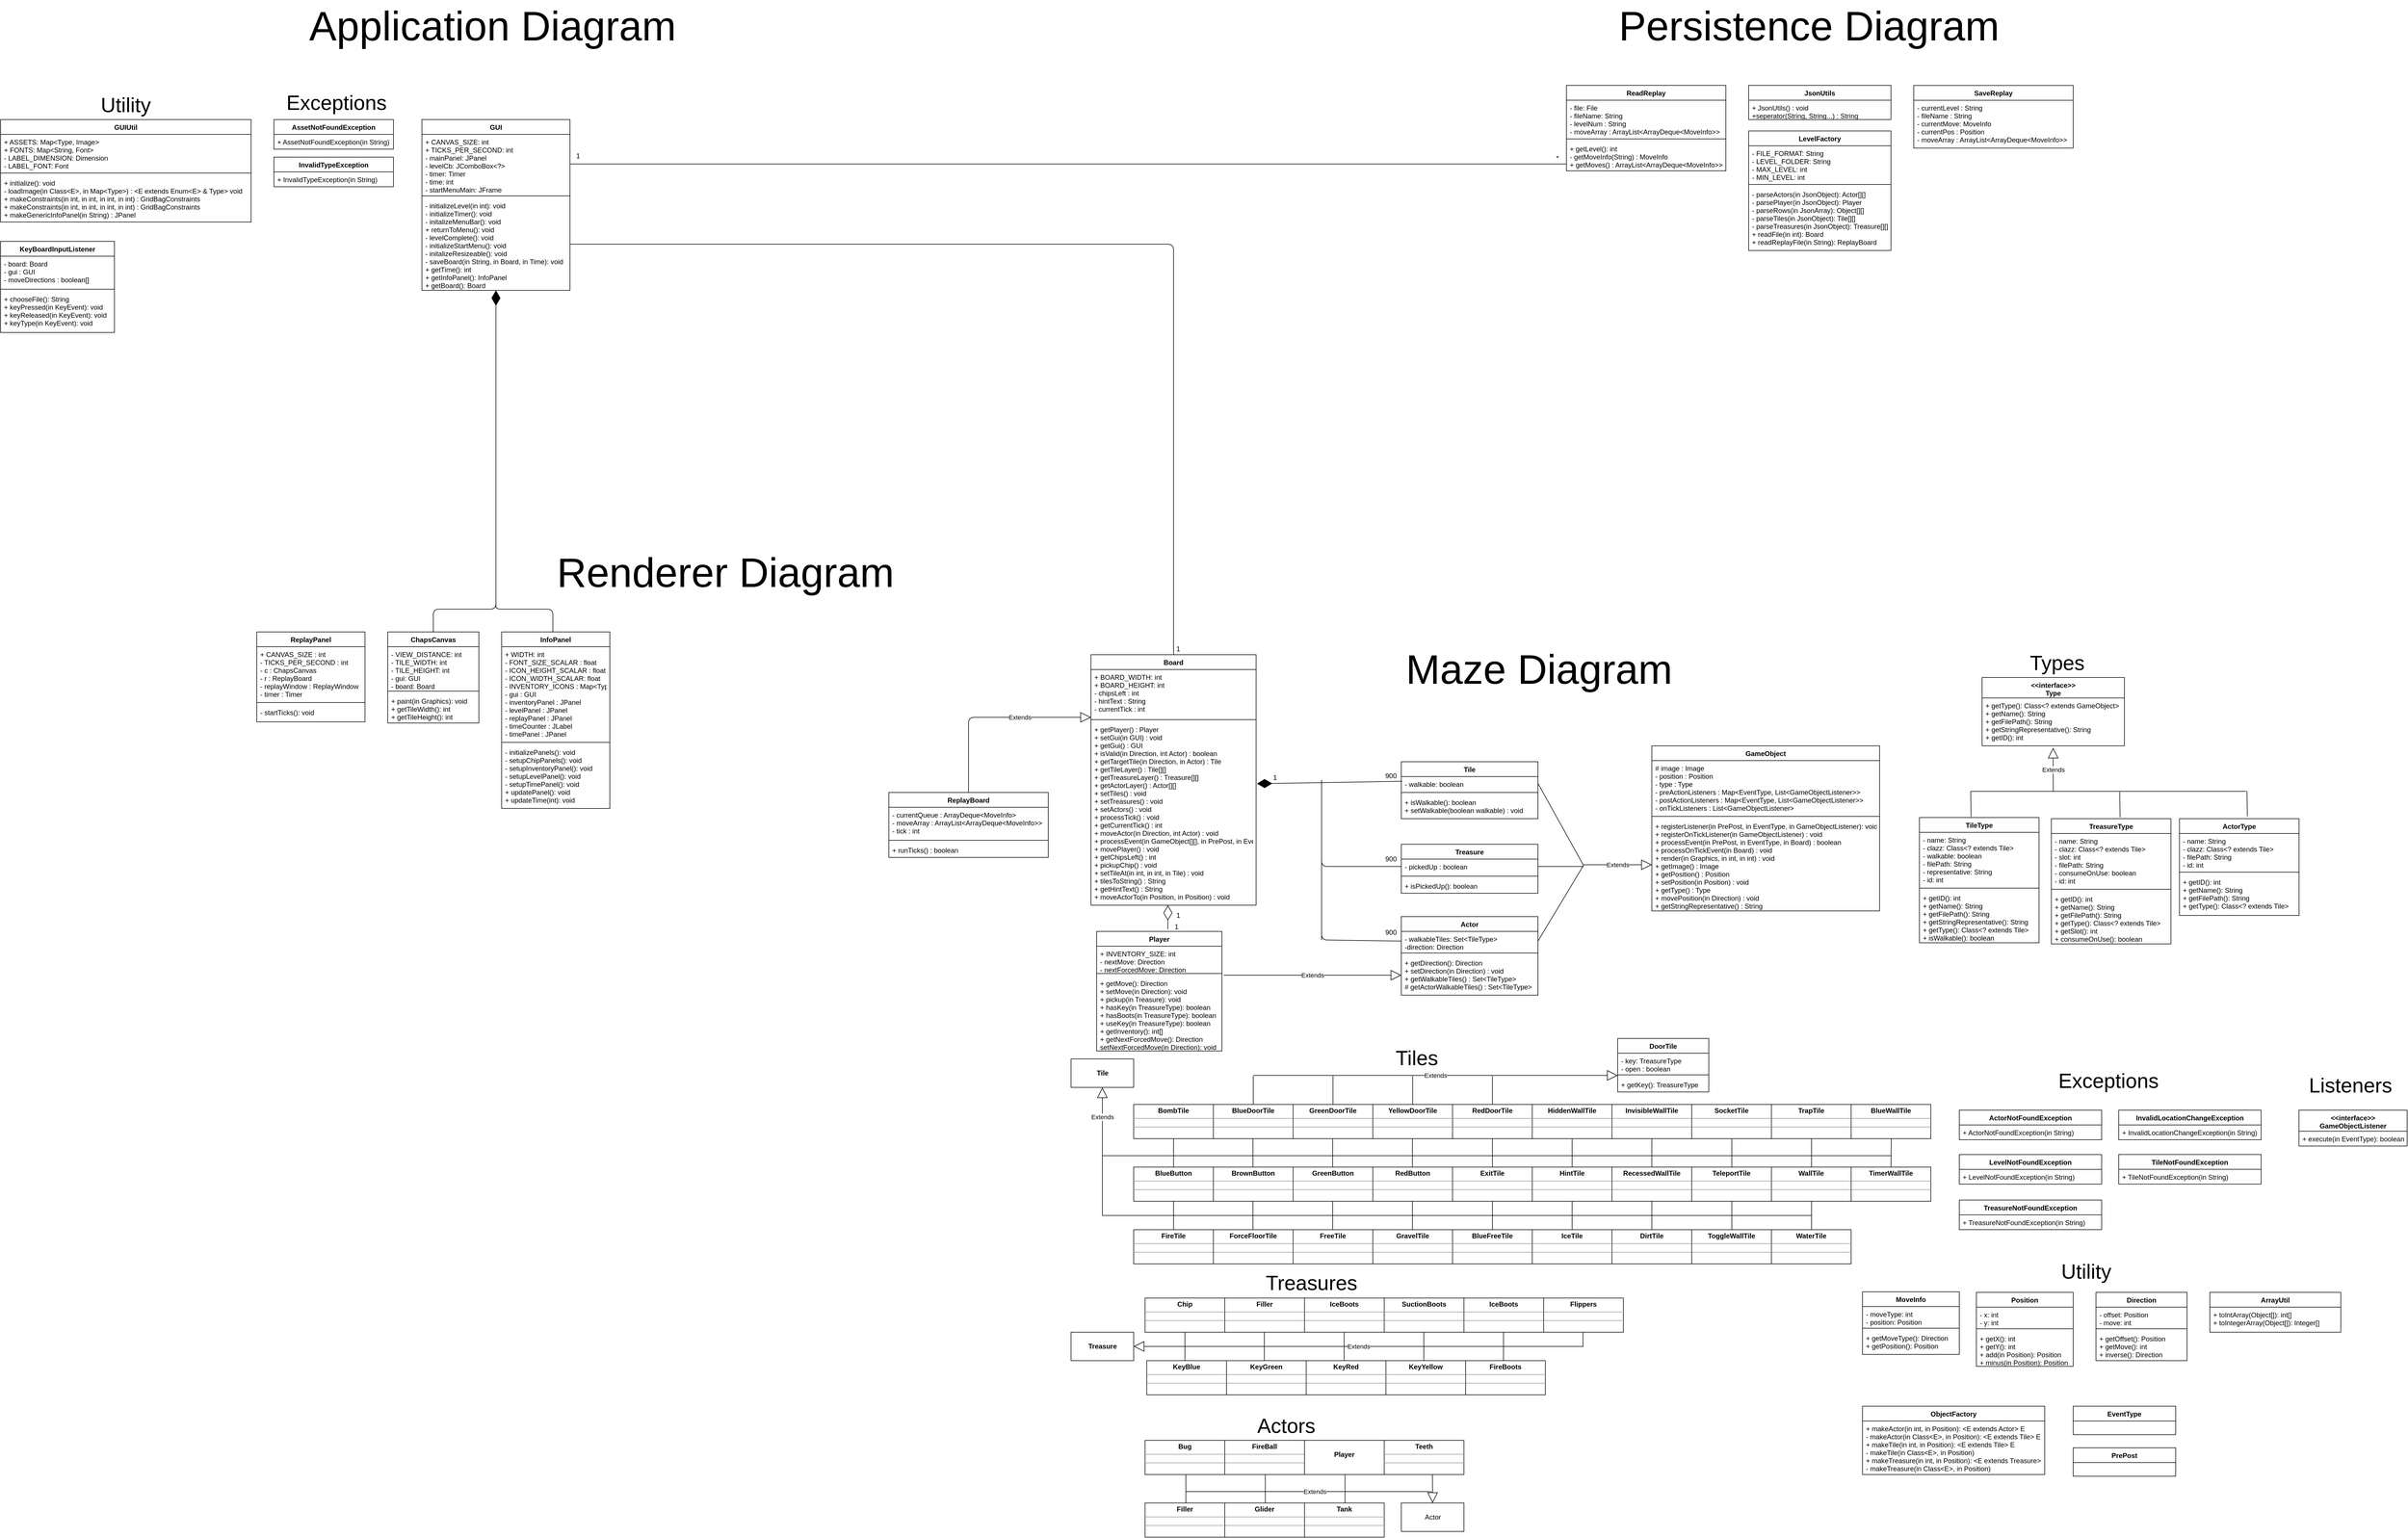 <mxfile version="12.1.0" type="device" pages="1"><diagram id="79Nir8VNMpiJGkFAi7qb" name="Page-1"><mxGraphModel dx="6504" dy="3078" grid="1" gridSize="10" guides="1" tooltips="1" connect="1" arrows="1" fold="1" page="1" pageScale="1" pageWidth="827" pageHeight="1169" math="0" shadow="0"><root><mxCell id="0"/><mxCell id="1" parent="0"/><mxCell id="0La5_ZB6qXM8jEUu_7l_-2" value="Board" style="swimlane;fontStyle=1;align=center;verticalAlign=top;childLayout=stackLayout;horizontal=1;startSize=26;horizontalStack=0;resizeParent=1;resizeParentMax=0;resizeLast=0;collapsible=1;marginBottom=0;" parent="1" vertex="1"><mxGeometry x="35" y="80" width="290" height="440" as="geometry"><mxRectangle x="40" y="240" width="60" height="26" as="alternateBounds"/></mxGeometry></mxCell><mxCell id="0La5_ZB6qXM8jEUu_7l_-3" value="+ BOARD_WIDTH: int&#10;+ BOARD_HEIGHT: int&#10;- chipsLeft : int&#10;- hintText : String&#10;- currentTick : int&#10;" style="text;strokeColor=none;fillColor=none;align=left;verticalAlign=top;spacingLeft=4;spacingRight=4;overflow=hidden;rotatable=0;points=[[0,0.5],[1,0.5]];portConstraint=eastwest;" parent="0La5_ZB6qXM8jEUu_7l_-2" vertex="1"><mxGeometry y="26" width="290" height="84" as="geometry"/></mxCell><mxCell id="0La5_ZB6qXM8jEUu_7l_-4" value="" style="line;strokeWidth=1;fillColor=none;align=left;verticalAlign=middle;spacingTop=-1;spacingLeft=3;spacingRight=3;rotatable=0;labelPosition=right;points=[];portConstraint=eastwest;" parent="0La5_ZB6qXM8jEUu_7l_-2" vertex="1"><mxGeometry y="110" width="290" height="8" as="geometry"/></mxCell><mxCell id="0La5_ZB6qXM8jEUu_7l_-5" value="+ getPlayer() : Player&#10;+ setGui(in GUI) : void&#10;+ getGui() : GUI&#10;+ isValid(in Direction, int Actor) : boolean&#10;+ getTargetTile(in Direction, in Actor) : Tile&#10;+ getTileLayer() : Tile[][]&#10;+ getTreasureLayer() : Treasure[][]&#10;+ getActorLayer() : Actor[][]&#10;+ setTiles() : void&#10;+ setTreasures() : void&#10;+ setActors() : void&#10;+ processTick() : void&#10;+ getCurrentTick() : int&#10;+ moveActor(in Direction, int Actor) : void&#10;+ processEvent(in GameObject[][], in PrePost, in EventType) : void&#10;+ movePlayer() : void&#10;+ getChipsLeft() : int&#10;+ pickupChip() : void&#10;+ setTileAt(in int, in int, in Tile) : void&#10;+ tilesToString() : String&#10;+ getHintText() : String&#10;+ moveActorTo(in Position, in Position) : void&#10;&#10;&#10;&#10;&#10;" style="text;strokeColor=none;fillColor=none;align=left;verticalAlign=top;spacingLeft=4;spacingRight=4;overflow=hidden;rotatable=0;points=[[0,0.5],[1,0.5]];portConstraint=eastwest;" parent="0La5_ZB6qXM8jEUu_7l_-2" vertex="1"><mxGeometry y="118" width="290" height="322" as="geometry"/></mxCell><mxCell id="0La5_ZB6qXM8jEUu_7l_-7" value="Tile" style="swimlane;fontStyle=1;align=center;verticalAlign=top;childLayout=stackLayout;horizontal=1;startSize=26;horizontalStack=0;resizeParent=1;resizeParentMax=0;resizeLast=0;collapsible=1;marginBottom=0;" parent="1" vertex="1"><mxGeometry x="580" y="268" width="240" height="100" as="geometry"/></mxCell><mxCell id="0La5_ZB6qXM8jEUu_7l_-8" value="- walkable: boolean&#10;" style="text;strokeColor=none;fillColor=none;align=left;verticalAlign=top;spacingLeft=4;spacingRight=4;overflow=hidden;rotatable=0;points=[[0,0.5],[1,0.5]];portConstraint=eastwest;" parent="0La5_ZB6qXM8jEUu_7l_-7" vertex="1"><mxGeometry y="26" width="240" height="24" as="geometry"/></mxCell><mxCell id="0La5_ZB6qXM8jEUu_7l_-9" value="" style="line;strokeWidth=1;fillColor=none;align=left;verticalAlign=middle;spacingTop=-1;spacingLeft=3;spacingRight=3;rotatable=0;labelPosition=right;points=[];portConstraint=eastwest;" parent="0La5_ZB6qXM8jEUu_7l_-7" vertex="1"><mxGeometry y="50" width="240" height="8" as="geometry"/></mxCell><mxCell id="0La5_ZB6qXM8jEUu_7l_-10" value="+ isWalkable(): boolean&#10;+ setWalkable(boolean walkable) : void" style="text;strokeColor=none;fillColor=none;align=left;verticalAlign=top;spacingLeft=4;spacingRight=4;overflow=hidden;rotatable=0;points=[[0,0.5],[1,0.5]];portConstraint=eastwest;" parent="0La5_ZB6qXM8jEUu_7l_-7" vertex="1"><mxGeometry y="58" width="240" height="42" as="geometry"/></mxCell><mxCell id="0La5_ZB6qXM8jEUu_7l_-37" value="GameObject" style="swimlane;fontStyle=1;align=center;verticalAlign=top;childLayout=stackLayout;horizontal=1;startSize=26;horizontalStack=0;resizeParent=1;resizeParentMax=0;resizeLast=0;collapsible=1;marginBottom=0;" parent="1" vertex="1"><mxGeometry x="1020" y="240" width="400" height="290" as="geometry"/></mxCell><mxCell id="0La5_ZB6qXM8jEUu_7l_-38" value="# image : Image&#10;- position : Position&#10;- type : Type&#10;- preActionListeners : Map&lt;EventType, List&lt;GameObjectListener&gt;&gt;&#10;- postActionListeners : Map&lt;EventType, List&lt;GameObjectListener&gt;&gt;&#10;- onTickListeners : List&lt;GameObjectListener&gt;" style="text;strokeColor=none;fillColor=none;align=left;verticalAlign=top;spacingLeft=4;spacingRight=4;overflow=hidden;rotatable=0;points=[[0,0.5],[1,0.5]];portConstraint=eastwest;" parent="0La5_ZB6qXM8jEUu_7l_-37" vertex="1"><mxGeometry y="26" width="400" height="94" as="geometry"/></mxCell><mxCell id="0La5_ZB6qXM8jEUu_7l_-39" value="" style="line;strokeWidth=1;fillColor=none;align=left;verticalAlign=middle;spacingTop=-1;spacingLeft=3;spacingRight=3;rotatable=0;labelPosition=right;points=[];portConstraint=eastwest;" parent="0La5_ZB6qXM8jEUu_7l_-37" vertex="1"><mxGeometry y="120" width="400" height="8" as="geometry"/></mxCell><mxCell id="0La5_ZB6qXM8jEUu_7l_-40" value="+ registerListener(in PrePost, in EventType, in GameObjectListener): void&#10;+ registerOnTickListener(in GameObjectListener) : void&#10;+ processEvent(in PrePost, in EventType, in Board) : boolean&#10;+ processOnTickEvent(in Board) : void&#10;+ render(in Graphics, in int, in int) : void&#10;+ getImage() : Image&#10;+ getPosition() : Position&#10;+ setPosition(in Position) : void&#10;+ getType() : Type&#10;+ movePosition(in Direction) : void&#10;+ getStringRepresentative() : String&#10;&#10;&#10;" style="text;strokeColor=none;fillColor=none;align=left;verticalAlign=top;spacingLeft=4;spacingRight=4;overflow=hidden;rotatable=0;points=[[0,0.5],[1,0.5]];portConstraint=eastwest;" parent="0La5_ZB6qXM8jEUu_7l_-37" vertex="1"><mxGeometry y="128" width="400" height="162" as="geometry"/></mxCell><mxCell id="0La5_ZB6qXM8jEUu_7l_-41" value="Extends" style="endArrow=block;endSize=16;endFill=0;html=1;entryX=0;entryY=0.5;entryDx=0;entryDy=0;" parent="1" target="0La5_ZB6qXM8jEUu_7l_-40" edge="1"><mxGeometry width="160" relative="1" as="geometry"><mxPoint x="900" y="449" as="sourcePoint"/><mxPoint x="670" y="480" as="targetPoint"/></mxGeometry></mxCell><mxCell id="0La5_ZB6qXM8jEUu_7l_-42" value="Treasure" style="swimlane;fontStyle=1;align=center;verticalAlign=top;childLayout=stackLayout;horizontal=1;startSize=26;horizontalStack=0;resizeParent=1;resizeParentMax=0;resizeLast=0;collapsible=1;marginBottom=0;" parent="1" vertex="1"><mxGeometry x="580" y="413" width="240" height="86" as="geometry"/></mxCell><mxCell id="0La5_ZB6qXM8jEUu_7l_-43" value="- pickedUp : boolean" style="text;strokeColor=none;fillColor=none;align=left;verticalAlign=top;spacingLeft=4;spacingRight=4;overflow=hidden;rotatable=0;points=[[0,0.5],[1,0.5]];portConstraint=eastwest;" parent="0La5_ZB6qXM8jEUu_7l_-42" vertex="1"><mxGeometry y="26" width="240" height="26" as="geometry"/></mxCell><mxCell id="0La5_ZB6qXM8jEUu_7l_-44" value="" style="line;strokeWidth=1;fillColor=none;align=left;verticalAlign=middle;spacingTop=-1;spacingLeft=3;spacingRight=3;rotatable=0;labelPosition=right;points=[];portConstraint=eastwest;" parent="0La5_ZB6qXM8jEUu_7l_-42" vertex="1"><mxGeometry y="52" width="240" height="8" as="geometry"/></mxCell><mxCell id="0La5_ZB6qXM8jEUu_7l_-45" value="+ isPickedUp(): boolean" style="text;strokeColor=none;fillColor=none;align=left;verticalAlign=top;spacingLeft=4;spacingRight=4;overflow=hidden;rotatable=0;points=[[0,0.5],[1,0.5]];portConstraint=eastwest;" parent="0La5_ZB6qXM8jEUu_7l_-42" vertex="1"><mxGeometry y="60" width="240" height="26" as="geometry"/></mxCell><mxCell id="0La5_ZB6qXM8jEUu_7l_-46" value="Actor" style="swimlane;fontStyle=1;align=center;verticalAlign=top;childLayout=stackLayout;horizontal=1;startSize=26;horizontalStack=0;resizeParent=1;resizeParentMax=0;resizeLast=0;collapsible=1;marginBottom=0;" parent="1" vertex="1"><mxGeometry x="580" y="540" width="240" height="138" as="geometry"/></mxCell><mxCell id="0La5_ZB6qXM8jEUu_7l_-47" value="- walkableTiles: Set&lt;TileType&gt;&#10;-direction: Direction" style="text;strokeColor=none;fillColor=none;align=left;verticalAlign=top;spacingLeft=4;spacingRight=4;overflow=hidden;rotatable=0;points=[[0,0.5],[1,0.5]];portConstraint=eastwest;" parent="0La5_ZB6qXM8jEUu_7l_-46" vertex="1"><mxGeometry y="26" width="240" height="34" as="geometry"/></mxCell><mxCell id="0La5_ZB6qXM8jEUu_7l_-48" value="" style="line;strokeWidth=1;fillColor=none;align=left;verticalAlign=middle;spacingTop=-1;spacingLeft=3;spacingRight=3;rotatable=0;labelPosition=right;points=[];portConstraint=eastwest;" parent="0La5_ZB6qXM8jEUu_7l_-46" vertex="1"><mxGeometry y="60" width="240" height="8" as="geometry"/></mxCell><mxCell id="0La5_ZB6qXM8jEUu_7l_-49" value="+ getDirection(): Direction&#10;+ setDirection(in Direction) : void&#10;+ getWalkableTiles() : Set&lt;TileType&gt;&#10;# getActorWalkableTiles() : Set&lt;TileType&gt;" style="text;strokeColor=none;fillColor=none;align=left;verticalAlign=top;spacingLeft=4;spacingRight=4;overflow=hidden;rotatable=0;points=[[0,0.5],[1,0.5]];portConstraint=eastwest;" parent="0La5_ZB6qXM8jEUu_7l_-46" vertex="1"><mxGeometry y="68" width="240" height="70" as="geometry"/></mxCell><mxCell id="0La5_ZB6qXM8jEUu_7l_-50" value="" style="endArrow=none;html=1;exitX=1;exitY=0.5;exitDx=0;exitDy=0;" parent="1" source="0La5_ZB6qXM8jEUu_7l_-8" edge="1"><mxGeometry width="50" height="50" relative="1" as="geometry"><mxPoint x="330" y="700" as="sourcePoint"/><mxPoint x="900" y="450" as="targetPoint"/></mxGeometry></mxCell><mxCell id="0La5_ZB6qXM8jEUu_7l_-51" value="" style="endArrow=none;html=1;entryX=1;entryY=0.5;entryDx=0;entryDy=0;" parent="1" target="0La5_ZB6qXM8jEUu_7l_-43" edge="1"><mxGeometry width="50" height="50" relative="1" as="geometry"><mxPoint x="900" y="452" as="sourcePoint"/><mxPoint x="910" y="420" as="targetPoint"/></mxGeometry></mxCell><mxCell id="0La5_ZB6qXM8jEUu_7l_-52" value="" style="endArrow=none;html=1;entryX=1;entryY=0.5;entryDx=0;entryDy=0;" parent="1" target="0La5_ZB6qXM8jEUu_7l_-47" edge="1"><mxGeometry width="50" height="50" relative="1" as="geometry"><mxPoint x="900" y="450" as="sourcePoint"/><mxPoint x="830" y="462.0" as="targetPoint"/></mxGeometry></mxCell><mxCell id="0La5_ZB6qXM8jEUu_7l_-58" value="" style="endArrow=diamondThin;endFill=1;endSize=24;html=1;exitX=0.006;exitY=0.345;exitDx=0;exitDy=0;exitPerimeter=0;entryX=1.005;entryY=0.337;entryDx=0;entryDy=0;entryPerimeter=0;" parent="1" source="0La5_ZB6qXM8jEUu_7l_-8" target="0La5_ZB6qXM8jEUu_7l_-5" edge="1"><mxGeometry width="160" relative="1" as="geometry"><mxPoint x="230" y="650" as="sourcePoint"/><mxPoint x="390" y="650" as="targetPoint"/></mxGeometry></mxCell><mxCell id="0La5_ZB6qXM8jEUu_7l_-59" value="" style="endArrow=none;html=1;entryX=0;entryY=0.5;entryDx=0;entryDy=0;" parent="1" target="0La5_ZB6qXM8jEUu_7l_-43" edge="1"><mxGeometry width="50" height="50" relative="1" as="geometry"><mxPoint x="440" y="300" as="sourcePoint"/><mxPoint x="280" y="650" as="targetPoint"/><Array as="points"><mxPoint x="440" y="452"/></Array></mxGeometry></mxCell><mxCell id="0La5_ZB6qXM8jEUu_7l_-60" value="" style="endArrow=none;html=1;entryX=0;entryY=0.5;entryDx=0;entryDy=0;" parent="1" target="0La5_ZB6qXM8jEUu_7l_-47" edge="1"><mxGeometry width="50" height="50" relative="1" as="geometry"><mxPoint x="440" y="581" as="sourcePoint"/><mxPoint x="280" y="650" as="targetPoint"/><Array as="points"><mxPoint x="440" y="440"/><mxPoint x="440" y="581"/></Array></mxGeometry></mxCell><mxCell id="0La5_ZB6qXM8jEUu_7l_-61" value="900" style="text;html=1;resizable=0;points=[];autosize=1;align=left;verticalAlign=top;spacingTop=-4;" parent="1" vertex="1"><mxGeometry x="550" y="283" width="40" height="20" as="geometry"/></mxCell><mxCell id="0La5_ZB6qXM8jEUu_7l_-62" value="900" style="text;html=1;resizable=0;points=[];autosize=1;align=left;verticalAlign=top;spacingTop=-4;" parent="1" vertex="1"><mxGeometry x="550" y="429" width="40" height="20" as="geometry"/></mxCell><mxCell id="0La5_ZB6qXM8jEUu_7l_-63" value="900" style="text;html=1;resizable=0;points=[];autosize=1;align=left;verticalAlign=top;spacingTop=-4;" parent="1" vertex="1"><mxGeometry x="550" y="558" width="40" height="20" as="geometry"/></mxCell><mxCell id="0La5_ZB6qXM8jEUu_7l_-64" value="1" style="text;html=1;resizable=0;points=[];autosize=1;align=left;verticalAlign=top;spacingTop=-4;" parent="1" vertex="1"><mxGeometry x="353" y="286" width="20" height="20" as="geometry"/></mxCell><mxCell id="0La5_ZB6qXM8jEUu_7l_-65" value="&lt;font style=&quot;font-size: 72px&quot;&gt;Maze Diagram&lt;/font&gt;" style="text;html=1;resizable=0;points=[];autosize=1;align=left;verticalAlign=top;spacingTop=-4;" parent="1" vertex="1"><mxGeometry x="586" y="60" width="480" height="40" as="geometry"/></mxCell><mxCell id="0La5_ZB6qXM8jEUu_7l_-68" value="&lt;b&gt;Tile&lt;/b&gt;" style="html=1;" parent="1" vertex="1"><mxGeometry y="790" width="110" height="50" as="geometry"/></mxCell><mxCell id="0La5_ZB6qXM8jEUu_7l_-75" value="&lt;p style=&quot;margin: 0px ; margin-top: 4px ; text-align: center&quot;&gt;&lt;b&gt;BlueButton&lt;/b&gt;&lt;/p&gt;&lt;hr size=&quot;1&quot;&gt;&lt;div style=&quot;height: 2px&quot;&gt;&lt;/div&gt;&lt;hr size=&quot;1&quot;&gt;&lt;div style=&quot;height: 2px&quot;&gt;&lt;/div&gt;" style="verticalAlign=top;align=left;overflow=fill;fontSize=12;fontFamily=Helvetica;html=1;" parent="1" vertex="1"><mxGeometry x="110" y="980" width="140" height="60" as="geometry"/></mxCell><mxCell id="0La5_ZB6qXM8jEUu_7l_-76" value="&lt;p style=&quot;margin: 0px ; margin-top: 4px ; text-align: center&quot;&gt;&lt;b&gt;BlueDoorTile&lt;/b&gt;&lt;/p&gt;&lt;hr size=&quot;1&quot;&gt;&lt;div style=&quot;height: 2px&quot;&gt;&lt;/div&gt;&lt;hr size=&quot;1&quot;&gt;&lt;div style=&quot;height: 2px&quot;&gt;&lt;/div&gt;" style="verticalAlign=top;align=left;overflow=fill;fontSize=12;fontFamily=Helvetica;html=1;" parent="1" vertex="1"><mxGeometry x="250" y="870" width="140" height="60" as="geometry"/></mxCell><mxCell id="0La5_ZB6qXM8jEUu_7l_-77" value="&lt;p style=&quot;margin: 0px ; margin-top: 4px ; text-align: center&quot;&gt;&lt;b&gt;BlueFreeTile&lt;/b&gt;&lt;/p&gt;&lt;hr size=&quot;1&quot;&gt;&lt;div style=&quot;height: 2px&quot;&gt;&lt;/div&gt;&lt;hr size=&quot;1&quot;&gt;&lt;div style=&quot;height: 2px&quot;&gt;&lt;/div&gt;" style="verticalAlign=top;align=left;overflow=fill;fontSize=12;fontFamily=Helvetica;html=1;" parent="1" vertex="1"><mxGeometry x="670" y="1090" width="140" height="60" as="geometry"/></mxCell><mxCell id="0La5_ZB6qXM8jEUu_7l_-78" value="&lt;p style=&quot;margin: 0px ; margin-top: 4px ; text-align: center&quot;&gt;&lt;b&gt;BlueWallTile&lt;/b&gt;&lt;/p&gt;&lt;hr size=&quot;1&quot;&gt;&lt;div style=&quot;height: 2px&quot;&gt;&lt;/div&gt;&lt;hr size=&quot;1&quot;&gt;&lt;div style=&quot;height: 2px&quot;&gt;&lt;/div&gt;" style="verticalAlign=top;align=left;overflow=fill;fontSize=12;fontFamily=Helvetica;html=1;" parent="1" vertex="1"><mxGeometry x="1370" y="870" width="140" height="60" as="geometry"/></mxCell><mxCell id="0La5_ZB6qXM8jEUu_7l_-79" value="&lt;p style=&quot;margin: 0px ; margin-top: 4px ; text-align: center&quot;&gt;&lt;b&gt;BombTile&lt;/b&gt;&lt;/p&gt;&lt;hr size=&quot;1&quot;&gt;&lt;div style=&quot;height: 2px&quot;&gt;&lt;/div&gt;&lt;hr size=&quot;1&quot;&gt;&lt;div style=&quot;height: 2px&quot;&gt;&lt;/div&gt;" style="verticalAlign=top;align=left;overflow=fill;fontSize=12;fontFamily=Helvetica;html=1;" parent="1" vertex="1"><mxGeometry x="110" y="870" width="140" height="60" as="geometry"/></mxCell><mxCell id="0La5_ZB6qXM8jEUu_7l_-80" value="&lt;p style=&quot;margin: 0px ; margin-top: 4px ; text-align: center&quot;&gt;&lt;b&gt;BrownButton&lt;/b&gt;&lt;/p&gt;&lt;hr size=&quot;1&quot;&gt;&lt;div style=&quot;height: 2px&quot;&gt;&lt;/div&gt;&lt;hr size=&quot;1&quot;&gt;&lt;div style=&quot;height: 2px&quot;&gt;&lt;/div&gt;" style="verticalAlign=top;align=left;overflow=fill;fontSize=12;fontFamily=Helvetica;html=1;" parent="1" vertex="1"><mxGeometry x="250" y="980" width="140" height="60" as="geometry"/></mxCell><mxCell id="0La5_ZB6qXM8jEUu_7l_-81" value="&lt;p style=&quot;margin: 0px ; margin-top: 4px ; text-align: center&quot;&gt;&lt;b&gt;GreenButton&lt;/b&gt;&lt;/p&gt;&lt;hr size=&quot;1&quot;&gt;&lt;div style=&quot;height: 2px&quot;&gt;&lt;/div&gt;&lt;hr size=&quot;1&quot;&gt;&lt;div style=&quot;height: 2px&quot;&gt;&lt;/div&gt;" style="verticalAlign=top;align=left;overflow=fill;fontSize=12;fontFamily=Helvetica;html=1;" parent="1" vertex="1"><mxGeometry x="390" y="980" width="140" height="60" as="geometry"/></mxCell><mxCell id="0La5_ZB6qXM8jEUu_7l_-82" value="&lt;p style=&quot;margin: 0px ; margin-top: 4px ; text-align: center&quot;&gt;&lt;b&gt;RedButton&lt;/b&gt;&lt;/p&gt;&lt;hr size=&quot;1&quot;&gt;&lt;div style=&quot;height: 2px&quot;&gt;&lt;/div&gt;&lt;hr size=&quot;1&quot;&gt;&lt;div style=&quot;height: 2px&quot;&gt;&lt;/div&gt;" style="verticalAlign=top;align=left;overflow=fill;fontSize=12;fontFamily=Helvetica;html=1;" parent="1" vertex="1"><mxGeometry x="530" y="980" width="140" height="60" as="geometry"/></mxCell><mxCell id="0La5_ZB6qXM8jEUu_7l_-83" value="&lt;p style=&quot;margin: 0px ; margin-top: 4px ; text-align: center&quot;&gt;&lt;b&gt;DirtTile&lt;/b&gt;&lt;/p&gt;&lt;hr size=&quot;1&quot;&gt;&lt;div style=&quot;height: 2px&quot;&gt;&lt;br&gt;&lt;/div&gt;&lt;hr size=&quot;1&quot;&gt;&lt;div style=&quot;height: 2px&quot;&gt;&lt;/div&gt;" style="verticalAlign=top;align=left;overflow=fill;fontSize=12;fontFamily=Helvetica;html=1;" parent="1" vertex="1"><mxGeometry x="950" y="1090" width="140" height="60" as="geometry"/></mxCell><mxCell id="0La5_ZB6qXM8jEUu_7l_-84" value="&lt;p style=&quot;margin: 0px ; margin-top: 4px ; text-align: center&quot;&gt;&lt;b&gt;ExitTile&lt;/b&gt;&lt;/p&gt;&lt;hr size=&quot;1&quot;&gt;&lt;div style=&quot;height: 2px&quot;&gt;&lt;br&gt;&lt;/div&gt;&lt;hr size=&quot;1&quot;&gt;&lt;div style=&quot;height: 2px&quot;&gt;&lt;/div&gt;" style="verticalAlign=top;align=left;overflow=fill;fontSize=12;fontFamily=Helvetica;html=1;" parent="1" vertex="1"><mxGeometry x="670" y="980" width="140" height="60" as="geometry"/></mxCell><mxCell id="0La5_ZB6qXM8jEUu_7l_-85" value="&lt;p style=&quot;margin: 0px ; margin-top: 4px ; text-align: center&quot;&gt;&lt;b&gt;FireTile&lt;/b&gt;&lt;/p&gt;&lt;hr size=&quot;1&quot;&gt;&lt;div style=&quot;height: 2px&quot;&gt;&lt;br&gt;&lt;/div&gt;&lt;hr size=&quot;1&quot;&gt;&lt;div style=&quot;height: 2px&quot;&gt;&lt;/div&gt;" style="verticalAlign=top;align=left;overflow=fill;fontSize=12;fontFamily=Helvetica;html=1;" parent="1" vertex="1"><mxGeometry x="110" y="1090" width="140" height="60" as="geometry"/></mxCell><mxCell id="0La5_ZB6qXM8jEUu_7l_-86" value="&lt;p style=&quot;margin: 0px ; margin-top: 4px ; text-align: center&quot;&gt;&lt;b&gt;ForceFloorTile&lt;/b&gt;&lt;/p&gt;&lt;hr size=&quot;1&quot;&gt;&lt;div style=&quot;height: 2px&quot;&gt;&lt;br&gt;&lt;/div&gt;&lt;hr size=&quot;1&quot;&gt;&lt;div style=&quot;height: 2px&quot;&gt;&lt;/div&gt;" style="verticalAlign=top;align=left;overflow=fill;fontSize=12;fontFamily=Helvetica;html=1;" parent="1" vertex="1"><mxGeometry x="250" y="1090" width="140" height="60" as="geometry"/></mxCell><mxCell id="0La5_ZB6qXM8jEUu_7l_-87" value="&lt;p style=&quot;margin: 0px ; margin-top: 4px ; text-align: center&quot;&gt;&lt;b&gt;FreeTile&lt;/b&gt;&lt;/p&gt;&lt;hr size=&quot;1&quot;&gt;&lt;div style=&quot;height: 2px&quot;&gt;&lt;br&gt;&lt;/div&gt;&lt;hr size=&quot;1&quot;&gt;&lt;div style=&quot;height: 2px&quot;&gt;&lt;/div&gt;" style="verticalAlign=top;align=left;overflow=fill;fontSize=12;fontFamily=Helvetica;html=1;" parent="1" vertex="1"><mxGeometry x="390" y="1090" width="140" height="60" as="geometry"/></mxCell><mxCell id="0La5_ZB6qXM8jEUu_7l_-88" value="&lt;p style=&quot;margin: 0px ; margin-top: 4px ; text-align: center&quot;&gt;&lt;b&gt;GravelTile&lt;/b&gt;&lt;/p&gt;&lt;hr size=&quot;1&quot;&gt;&lt;div style=&quot;height: 2px&quot;&gt;&lt;br&gt;&lt;/div&gt;&lt;hr size=&quot;1&quot;&gt;&lt;div style=&quot;height: 2px&quot;&gt;&lt;/div&gt;" style="verticalAlign=top;align=left;overflow=fill;fontSize=12;fontFamily=Helvetica;html=1;" parent="1" vertex="1"><mxGeometry x="530" y="1090" width="140" height="60" as="geometry"/></mxCell><mxCell id="0La5_ZB6qXM8jEUu_7l_-89" value="&lt;p style=&quot;margin: 0px ; margin-top: 4px ; text-align: center&quot;&gt;&lt;b&gt;GreenDoorTile&lt;/b&gt;&lt;/p&gt;&lt;hr size=&quot;1&quot;&gt;&lt;div style=&quot;height: 2px&quot;&gt;&lt;br&gt;&lt;/div&gt;&lt;hr size=&quot;1&quot;&gt;&lt;div style=&quot;height: 2px&quot;&gt;&lt;/div&gt;" style="verticalAlign=top;align=left;overflow=fill;fontSize=12;fontFamily=Helvetica;html=1;" parent="1" vertex="1"><mxGeometry x="390" y="870" width="140" height="60" as="geometry"/></mxCell><mxCell id="0La5_ZB6qXM8jEUu_7l_-91" value="&lt;p style=&quot;margin: 0px ; margin-top: 4px ; text-align: center&quot;&gt;&lt;b&gt;HiddenWallTile&lt;/b&gt;&lt;/p&gt;&lt;hr size=&quot;1&quot;&gt;&lt;div style=&quot;height: 2px&quot;&gt;&lt;br&gt;&lt;/div&gt;&lt;hr size=&quot;1&quot;&gt;&lt;div style=&quot;height: 2px&quot;&gt;&lt;/div&gt;" style="verticalAlign=top;align=left;overflow=fill;fontSize=12;fontFamily=Helvetica;html=1;" parent="1" vertex="1"><mxGeometry x="810" y="870" width="140" height="60" as="geometry"/></mxCell><mxCell id="0La5_ZB6qXM8jEUu_7l_-92" value="&lt;p style=&quot;margin: 0px ; margin-top: 4px ; text-align: center&quot;&gt;&lt;b&gt;HintTile&lt;/b&gt;&lt;/p&gt;&lt;hr size=&quot;1&quot;&gt;&lt;div style=&quot;height: 2px&quot;&gt;&lt;br&gt;&lt;/div&gt;&lt;hr size=&quot;1&quot;&gt;&lt;div style=&quot;height: 2px&quot;&gt;&lt;/div&gt;" style="verticalAlign=top;align=left;overflow=fill;fontSize=12;fontFamily=Helvetica;html=1;" parent="1" vertex="1"><mxGeometry x="810" y="980" width="140" height="60" as="geometry"/></mxCell><mxCell id="0La5_ZB6qXM8jEUu_7l_-93" value="&lt;p style=&quot;margin: 0px ; margin-top: 4px ; text-align: center&quot;&gt;&lt;b&gt;IceTile&lt;/b&gt;&lt;/p&gt;&lt;hr size=&quot;1&quot;&gt;&lt;div style=&quot;height: 2px&quot;&gt;&lt;br&gt;&lt;/div&gt;&lt;hr size=&quot;1&quot;&gt;&lt;div style=&quot;height: 2px&quot;&gt;&lt;/div&gt;" style="verticalAlign=top;align=left;overflow=fill;fontSize=12;fontFamily=Helvetica;html=1;" parent="1" vertex="1"><mxGeometry x="810" y="1090" width="140" height="60" as="geometry"/></mxCell><mxCell id="0La5_ZB6qXM8jEUu_7l_-94" value="&lt;p style=&quot;margin: 0px ; margin-top: 4px ; text-align: center&quot;&gt;&lt;b&gt;InvisibleWallTile&lt;/b&gt;&lt;/p&gt;&lt;hr size=&quot;1&quot;&gt;&lt;div style=&quot;height: 2px&quot;&gt;&lt;br&gt;&lt;/div&gt;&lt;hr size=&quot;1&quot;&gt;&lt;div style=&quot;height: 2px&quot;&gt;&lt;/div&gt;" style="verticalAlign=top;align=left;overflow=fill;fontSize=12;fontFamily=Helvetica;html=1;" parent="1" vertex="1"><mxGeometry x="950" y="870" width="140" height="60" as="geometry"/></mxCell><mxCell id="0La5_ZB6qXM8jEUu_7l_-95" value="&lt;p style=&quot;margin: 0px ; margin-top: 4px ; text-align: center&quot;&gt;&lt;b&gt;RecessedWallTile&lt;/b&gt;&lt;/p&gt;&lt;hr size=&quot;1&quot;&gt;&lt;div style=&quot;height: 2px&quot;&gt;&lt;br&gt;&lt;/div&gt;&lt;hr size=&quot;1&quot;&gt;&lt;div style=&quot;height: 2px&quot;&gt;&lt;/div&gt;" style="verticalAlign=top;align=left;overflow=fill;fontSize=12;fontFamily=Helvetica;html=1;" parent="1" vertex="1"><mxGeometry x="950" y="980" width="140" height="60" as="geometry"/></mxCell><mxCell id="0La5_ZB6qXM8jEUu_7l_-96" value="&lt;p style=&quot;margin: 0px ; margin-top: 4px ; text-align: center&quot;&gt;&lt;b&gt;RedDoorTile&lt;/b&gt;&lt;/p&gt;&lt;hr size=&quot;1&quot;&gt;&lt;div style=&quot;height: 2px&quot;&gt;&lt;br&gt;&lt;/div&gt;&lt;hr size=&quot;1&quot;&gt;&lt;div style=&quot;height: 2px&quot;&gt;&lt;/div&gt;" style="verticalAlign=top;align=left;overflow=fill;fontSize=12;fontFamily=Helvetica;html=1;" parent="1" vertex="1"><mxGeometry x="670" y="870" width="140" height="60" as="geometry"/></mxCell><mxCell id="0La5_ZB6qXM8jEUu_7l_-97" value="&lt;p style=&quot;margin: 0px ; margin-top: 4px ; text-align: center&quot;&gt;&lt;b&gt;SocketTile&lt;/b&gt;&lt;/p&gt;&lt;hr size=&quot;1&quot;&gt;&lt;div style=&quot;height: 2px&quot;&gt;&lt;br&gt;&lt;/div&gt;&lt;hr size=&quot;1&quot;&gt;&lt;div style=&quot;height: 2px&quot;&gt;&lt;/div&gt;" style="verticalAlign=top;align=left;overflow=fill;fontSize=12;fontFamily=Helvetica;html=1;" parent="1" vertex="1"><mxGeometry x="1090" y="870" width="140" height="60" as="geometry"/></mxCell><mxCell id="0La5_ZB6qXM8jEUu_7l_-98" value="&lt;p style=&quot;margin: 0px ; margin-top: 4px ; text-align: center&quot;&gt;&lt;b&gt;TeleportTile&lt;/b&gt;&lt;/p&gt;&lt;hr size=&quot;1&quot;&gt;&lt;div style=&quot;height: 2px&quot;&gt;&lt;br&gt;&lt;/div&gt;&lt;hr size=&quot;1&quot;&gt;&lt;div style=&quot;height: 2px&quot;&gt;&lt;/div&gt;" style="verticalAlign=top;align=left;overflow=fill;fontSize=12;fontFamily=Helvetica;html=1;" parent="1" vertex="1"><mxGeometry x="1090" y="980" width="140" height="60" as="geometry"/></mxCell><mxCell id="0La5_ZB6qXM8jEUu_7l_-99" value="&lt;p style=&quot;margin: 0px ; margin-top: 4px ; text-align: center&quot;&gt;&lt;b&gt;ToggleWallTile&lt;/b&gt;&lt;/p&gt;&lt;hr size=&quot;1&quot;&gt;&lt;div style=&quot;height: 2px&quot;&gt;&lt;br&gt;&lt;/div&gt;&lt;hr size=&quot;1&quot;&gt;&lt;div style=&quot;height: 2px&quot;&gt;&lt;/div&gt;" style="verticalAlign=top;align=left;overflow=fill;fontSize=12;fontFamily=Helvetica;html=1;" parent="1" vertex="1"><mxGeometry x="1090" y="1090" width="140" height="60" as="geometry"/></mxCell><mxCell id="0La5_ZB6qXM8jEUu_7l_-100" value="&lt;p style=&quot;margin: 0px ; margin-top: 4px ; text-align: center&quot;&gt;&lt;b&gt;TrapTile&lt;/b&gt;&lt;/p&gt;&lt;hr size=&quot;1&quot;&gt;&lt;div style=&quot;height: 2px&quot;&gt;&lt;br&gt;&lt;/div&gt;&lt;hr size=&quot;1&quot;&gt;&lt;div style=&quot;height: 2px&quot;&gt;&lt;/div&gt;" style="verticalAlign=top;align=left;overflow=fill;fontSize=12;fontFamily=Helvetica;html=1;" parent="1" vertex="1"><mxGeometry x="1230" y="870" width="140" height="60" as="geometry"/></mxCell><mxCell id="0La5_ZB6qXM8jEUu_7l_-101" value="&lt;p style=&quot;margin: 0px ; margin-top: 4px ; text-align: center&quot;&gt;&lt;b&gt;WallTile&lt;/b&gt;&lt;/p&gt;&lt;hr size=&quot;1&quot;&gt;&lt;div style=&quot;height: 2px&quot;&gt;&lt;br&gt;&lt;/div&gt;&lt;hr size=&quot;1&quot;&gt;&lt;div style=&quot;height: 2px&quot;&gt;&lt;/div&gt;" style="verticalAlign=top;align=left;overflow=fill;fontSize=12;fontFamily=Helvetica;html=1;" parent="1" vertex="1"><mxGeometry x="1230" y="980" width="140" height="60" as="geometry"/></mxCell><mxCell id="0La5_ZB6qXM8jEUu_7l_-102" value="&lt;p style=&quot;margin: 0px ; margin-top: 4px ; text-align: center&quot;&gt;&lt;b&gt;WaterTile&lt;/b&gt;&lt;/p&gt;&lt;hr size=&quot;1&quot;&gt;&lt;div style=&quot;height: 2px&quot;&gt;&lt;br&gt;&lt;/div&gt;&lt;hr size=&quot;1&quot;&gt;&lt;div style=&quot;height: 2px&quot;&gt;&lt;/div&gt;" style="verticalAlign=top;align=left;overflow=fill;fontSize=12;fontFamily=Helvetica;html=1;" parent="1" vertex="1"><mxGeometry x="1230" y="1090" width="140" height="60" as="geometry"/></mxCell><mxCell id="0La5_ZB6qXM8jEUu_7l_-103" value="&lt;p style=&quot;margin: 0px ; margin-top: 4px ; text-align: center&quot;&gt;&lt;b&gt;YellowDoorTile&lt;/b&gt;&lt;/p&gt;&lt;hr size=&quot;1&quot;&gt;&lt;div style=&quot;height: 2px&quot;&gt;&lt;br&gt;&lt;/div&gt;&lt;hr size=&quot;1&quot;&gt;&lt;div style=&quot;height: 2px&quot;&gt;&lt;/div&gt;" style="verticalAlign=top;align=left;overflow=fill;fontSize=12;fontFamily=Helvetica;html=1;" parent="1" vertex="1"><mxGeometry x="530" y="870" width="140" height="60" as="geometry"/></mxCell><mxCell id="0La5_ZB6qXM8jEUu_7l_-104" value="DoorTile" style="swimlane;fontStyle=1;align=center;verticalAlign=top;childLayout=stackLayout;horizontal=1;startSize=26;horizontalStack=0;resizeParent=1;resizeParentMax=0;resizeLast=0;collapsible=1;marginBottom=0;" parent="1" vertex="1"><mxGeometry x="960" y="753.983" width="160" height="94" as="geometry"/></mxCell><mxCell id="0La5_ZB6qXM8jEUu_7l_-105" value="- key: TreasureType&#10;- open : boolean" style="text;strokeColor=none;fillColor=none;align=left;verticalAlign=top;spacingLeft=4;spacingRight=4;overflow=hidden;rotatable=0;points=[[0,0.5],[1,0.5]];portConstraint=eastwest;" parent="0La5_ZB6qXM8jEUu_7l_-104" vertex="1"><mxGeometry y="26" width="160" height="34" as="geometry"/></mxCell><mxCell id="0La5_ZB6qXM8jEUu_7l_-106" value="" style="line;strokeWidth=1;fillColor=none;align=left;verticalAlign=middle;spacingTop=-1;spacingLeft=3;spacingRight=3;rotatable=0;labelPosition=right;points=[];portConstraint=eastwest;" parent="0La5_ZB6qXM8jEUu_7l_-104" vertex="1"><mxGeometry y="60" width="160" height="8" as="geometry"/></mxCell><mxCell id="0La5_ZB6qXM8jEUu_7l_-107" value="+ getKey(): TreasureType" style="text;strokeColor=none;fillColor=none;align=left;verticalAlign=top;spacingLeft=4;spacingRight=4;overflow=hidden;rotatable=0;points=[[0,0.5],[1,0.5]];portConstraint=eastwest;" parent="0La5_ZB6qXM8jEUu_7l_-104" vertex="1"><mxGeometry y="68" width="160" height="26" as="geometry"/></mxCell><mxCell id="0La5_ZB6qXM8jEUu_7l_-108" value="Extends" style="endArrow=block;endSize=16;endFill=0;html=1;entryX=0;entryY=-0.115;entryDx=0;entryDy=0;entryPerimeter=0;" parent="1" target="0La5_ZB6qXM8jEUu_7l_-107" edge="1"><mxGeometry width="160" relative="1" as="geometry"><mxPoint x="320" y="819" as="sourcePoint"/><mxPoint x="170" y="1170" as="targetPoint"/></mxGeometry></mxCell><mxCell id="0La5_ZB6qXM8jEUu_7l_-109" value="" style="endArrow=none;html=1;exitX=0.5;exitY=0;exitDx=0;exitDy=0;" parent="1" source="0La5_ZB6qXM8jEUu_7l_-76" edge="1"><mxGeometry width="50" height="50" relative="1" as="geometry"><mxPoint x="10" y="1220" as="sourcePoint"/><mxPoint x="320" y="820" as="targetPoint"/></mxGeometry></mxCell><mxCell id="0La5_ZB6qXM8jEUu_7l_-110" value="" style="endArrow=none;html=1;exitX=0.5;exitY=0;exitDx=0;exitDy=0;" parent="1" edge="1"><mxGeometry width="50" height="50" relative="1" as="geometry"><mxPoint x="460" y="870" as="sourcePoint"/><mxPoint x="460" y="820" as="targetPoint"/></mxGeometry></mxCell><mxCell id="0La5_ZB6qXM8jEUu_7l_-111" value="" style="endArrow=none;html=1;exitX=0.5;exitY=0;exitDx=0;exitDy=0;" parent="1" edge="1"><mxGeometry width="50" height="50" relative="1" as="geometry"><mxPoint x="600" y="870" as="sourcePoint"/><mxPoint x="600" y="820" as="targetPoint"/></mxGeometry></mxCell><mxCell id="0La5_ZB6qXM8jEUu_7l_-112" value="" style="endArrow=none;html=1;exitX=0.5;exitY=0;exitDx=0;exitDy=0;" parent="1" edge="1"><mxGeometry width="50" height="50" relative="1" as="geometry"><mxPoint x="740" y="870" as="sourcePoint"/><mxPoint x="740" y="820" as="targetPoint"/></mxGeometry></mxCell><mxCell id="0La5_ZB6qXM8jEUu_7l_-113" value="Extends" style="endArrow=block;endSize=16;endFill=0;html=1;entryX=0.5;entryY=1;entryDx=0;entryDy=0;" parent="1" target="0La5_ZB6qXM8jEUu_7l_-68" edge="1"><mxGeometry x="0.545" width="160" relative="1" as="geometry"><mxPoint x="55" y="1065" as="sourcePoint"/><mxPoint x="170" y="1170" as="targetPoint"/><mxPoint y="1" as="offset"/></mxGeometry></mxCell><mxCell id="0La5_ZB6qXM8jEUu_7l_-114" value="" style="endArrow=none;html=1;" parent="1" edge="1"><mxGeometry width="50" height="50" relative="1" as="geometry"><mxPoint x="55" y="960" as="sourcePoint"/><mxPoint x="1441" y="960" as="targetPoint"/><Array as="points"/></mxGeometry></mxCell><mxCell id="0La5_ZB6qXM8jEUu_7l_-116" value="" style="endArrow=none;html=1;entryX=0.5;entryY=1;entryDx=0;entryDy=0;exitX=0.5;exitY=0;exitDx=0;exitDy=0;" parent="1" source="0La5_ZB6qXM8jEUu_7l_-75" target="0La5_ZB6qXM8jEUu_7l_-79" edge="1"><mxGeometry width="50" height="50" relative="1" as="geometry"><mxPoint x="50" y="1220" as="sourcePoint"/><mxPoint x="100" y="1170" as="targetPoint"/></mxGeometry></mxCell><mxCell id="0La5_ZB6qXM8jEUu_7l_-117" value="" style="endArrow=none;html=1;entryX=0.5;entryY=1;entryDx=0;entryDy=0;exitX=0.5;exitY=0;exitDx=0;exitDy=0;" parent="1" edge="1"><mxGeometry width="50" height="50" relative="1" as="geometry"><mxPoint x="319.5" y="980" as="sourcePoint"/><mxPoint x="319.5" y="930" as="targetPoint"/></mxGeometry></mxCell><mxCell id="0La5_ZB6qXM8jEUu_7l_-118" value="" style="endArrow=none;html=1;entryX=0.5;entryY=1;entryDx=0;entryDy=0;exitX=0.5;exitY=0;exitDx=0;exitDy=0;" parent="1" edge="1"><mxGeometry width="50" height="50" relative="1" as="geometry"><mxPoint x="459.5" y="980" as="sourcePoint"/><mxPoint x="459.5" y="930" as="targetPoint"/></mxGeometry></mxCell><mxCell id="0La5_ZB6qXM8jEUu_7l_-119" value="" style="endArrow=none;html=1;entryX=0.5;entryY=1;entryDx=0;entryDy=0;exitX=0.5;exitY=0;exitDx=0;exitDy=0;" parent="1" edge="1"><mxGeometry width="50" height="50" relative="1" as="geometry"><mxPoint x="599.5" y="980" as="sourcePoint"/><mxPoint x="599.5" y="930" as="targetPoint"/></mxGeometry></mxCell><mxCell id="0La5_ZB6qXM8jEUu_7l_-120" value="" style="endArrow=none;html=1;entryX=0.5;entryY=1;entryDx=0;entryDy=0;exitX=0.5;exitY=0;exitDx=0;exitDy=0;" parent="1" edge="1"><mxGeometry width="50" height="50" relative="1" as="geometry"><mxPoint x="740" y="980" as="sourcePoint"/><mxPoint x="740" y="930" as="targetPoint"/></mxGeometry></mxCell><mxCell id="0La5_ZB6qXM8jEUu_7l_-121" value="" style="endArrow=none;html=1;entryX=0.5;entryY=1;entryDx=0;entryDy=0;exitX=0.5;exitY=0;exitDx=0;exitDy=0;" parent="1" edge="1"><mxGeometry width="50" height="50" relative="1" as="geometry"><mxPoint x="880" y="980" as="sourcePoint"/><mxPoint x="880" y="930" as="targetPoint"/></mxGeometry></mxCell><mxCell id="0La5_ZB6qXM8jEUu_7l_-122" value="" style="endArrow=none;html=1;entryX=0.5;entryY=1;entryDx=0;entryDy=0;exitX=0.5;exitY=0;exitDx=0;exitDy=0;" parent="1" edge="1"><mxGeometry width="50" height="50" relative="1" as="geometry"><mxPoint x="1020" y="980" as="sourcePoint"/><mxPoint x="1020" y="930" as="targetPoint"/></mxGeometry></mxCell><mxCell id="0La5_ZB6qXM8jEUu_7l_-123" value="" style="endArrow=none;html=1;entryX=0.5;entryY=1;entryDx=0;entryDy=0;exitX=0.5;exitY=0;exitDx=0;exitDy=0;" parent="1" edge="1"><mxGeometry width="50" height="50" relative="1" as="geometry"><mxPoint x="880.0" y="980" as="sourcePoint"/><mxPoint x="880.0" y="930" as="targetPoint"/></mxGeometry></mxCell><mxCell id="0La5_ZB6qXM8jEUu_7l_-124" value="" style="endArrow=none;html=1;entryX=0.5;entryY=1;entryDx=0;entryDy=0;exitX=0.5;exitY=0;exitDx=0;exitDy=0;" parent="1" edge="1"><mxGeometry width="50" height="50" relative="1" as="geometry"><mxPoint x="1020.0" y="980" as="sourcePoint"/><mxPoint x="1020.0" y="930" as="targetPoint"/></mxGeometry></mxCell><mxCell id="0La5_ZB6qXM8jEUu_7l_-125" value="" style="endArrow=none;html=1;entryX=0.5;entryY=1;entryDx=0;entryDy=0;exitX=0.5;exitY=0;exitDx=0;exitDy=0;" parent="1" edge="1"><mxGeometry width="50" height="50" relative="1" as="geometry"><mxPoint x="1160.5" y="980" as="sourcePoint"/><mxPoint x="1160.5" y="930" as="targetPoint"/></mxGeometry></mxCell><mxCell id="0La5_ZB6qXM8jEUu_7l_-126" value="" style="endArrow=none;html=1;entryX=0.5;entryY=1;entryDx=0;entryDy=0;exitX=0.5;exitY=0;exitDx=0;exitDy=0;" parent="1" edge="1"><mxGeometry width="50" height="50" relative="1" as="geometry"><mxPoint x="1300.5" y="980" as="sourcePoint"/><mxPoint x="1300.5" y="930" as="targetPoint"/></mxGeometry></mxCell><mxCell id="0La5_ZB6qXM8jEUu_7l_-127" value="" style="endArrow=none;html=1;entryX=0.5;entryY=1;entryDx=0;entryDy=0;exitX=0.5;exitY=0;exitDx=0;exitDy=0;" parent="1" edge="1" source="7LMAJo7fmDxWiZCkoV1W-124"><mxGeometry width="50" height="50" relative="1" as="geometry"><mxPoint x="1441" y="960" as="sourcePoint"/><mxPoint x="1440.5" y="930" as="targetPoint"/></mxGeometry></mxCell><mxCell id="0La5_ZB6qXM8jEUu_7l_-128" value="" style="endArrow=none;html=1;" parent="1" edge="1"><mxGeometry width="50" height="50" relative="1" as="geometry"><mxPoint x="55" y="1065" as="sourcePoint"/><mxPoint x="1300" y="1065" as="targetPoint"/><Array as="points"/></mxGeometry></mxCell><mxCell id="0La5_ZB6qXM8jEUu_7l_-129" value="" style="endArrow=none;html=1;entryX=0.5;entryY=1;entryDx=0;entryDy=0;exitX=0.5;exitY=0;exitDx=0;exitDy=0;" parent="1" edge="1"><mxGeometry width="50" height="50" relative="1" as="geometry"><mxPoint x="180" y="1090" as="sourcePoint"/><mxPoint x="180" y="1040" as="targetPoint"/></mxGeometry></mxCell><mxCell id="0La5_ZB6qXM8jEUu_7l_-130" value="" style="endArrow=none;html=1;entryX=0.5;entryY=1;entryDx=0;entryDy=0;exitX=0.5;exitY=0;exitDx=0;exitDy=0;" parent="1" edge="1"><mxGeometry width="50" height="50" relative="1" as="geometry"><mxPoint x="319.5" y="1090" as="sourcePoint"/><mxPoint x="319.5" y="1040" as="targetPoint"/></mxGeometry></mxCell><mxCell id="0La5_ZB6qXM8jEUu_7l_-131" value="" style="endArrow=none;html=1;entryX=0.5;entryY=1;entryDx=0;entryDy=0;exitX=0.5;exitY=0;exitDx=0;exitDy=0;" parent="1" edge="1"><mxGeometry width="50" height="50" relative="1" as="geometry"><mxPoint x="459.5" y="1090" as="sourcePoint"/><mxPoint x="459.5" y="1040" as="targetPoint"/></mxGeometry></mxCell><mxCell id="0La5_ZB6qXM8jEUu_7l_-132" value="" style="endArrow=none;html=1;entryX=0.5;entryY=1;entryDx=0;entryDy=0;exitX=0.5;exitY=0;exitDx=0;exitDy=0;" parent="1" edge="1"><mxGeometry width="50" height="50" relative="1" as="geometry"><mxPoint x="599.5" y="1090" as="sourcePoint"/><mxPoint x="599.5" y="1040" as="targetPoint"/></mxGeometry></mxCell><mxCell id="0La5_ZB6qXM8jEUu_7l_-133" value="" style="endArrow=none;html=1;entryX=0.5;entryY=1;entryDx=0;entryDy=0;exitX=0.5;exitY=0;exitDx=0;exitDy=0;" parent="1" edge="1"><mxGeometry width="50" height="50" relative="1" as="geometry"><mxPoint x="740.0" y="1090" as="sourcePoint"/><mxPoint x="740.0" y="1040" as="targetPoint"/></mxGeometry></mxCell><mxCell id="0La5_ZB6qXM8jEUu_7l_-134" value="" style="endArrow=none;html=1;entryX=0.5;entryY=1;entryDx=0;entryDy=0;exitX=0.5;exitY=0;exitDx=0;exitDy=0;" parent="1" edge="1"><mxGeometry width="50" height="50" relative="1" as="geometry"><mxPoint x="880.0" y="1090" as="sourcePoint"/><mxPoint x="880.0" y="1040" as="targetPoint"/></mxGeometry></mxCell><mxCell id="0La5_ZB6qXM8jEUu_7l_-135" value="" style="endArrow=none;html=1;entryX=0.5;entryY=1;entryDx=0;entryDy=0;exitX=0.5;exitY=0;exitDx=0;exitDy=0;" parent="1" edge="1"><mxGeometry width="50" height="50" relative="1" as="geometry"><mxPoint x="1020" y="1090" as="sourcePoint"/><mxPoint x="1020" y="1040" as="targetPoint"/></mxGeometry></mxCell><mxCell id="0La5_ZB6qXM8jEUu_7l_-136" value="" style="endArrow=none;html=1;entryX=0.5;entryY=1;entryDx=0;entryDy=0;exitX=0.5;exitY=0;exitDx=0;exitDy=0;" parent="1" edge="1"><mxGeometry width="50" height="50" relative="1" as="geometry"><mxPoint x="1160.5" y="1090" as="sourcePoint"/><mxPoint x="1160.5" y="1040" as="targetPoint"/></mxGeometry></mxCell><mxCell id="0La5_ZB6qXM8jEUu_7l_-137" value="" style="endArrow=none;html=1;entryX=0.5;entryY=1;entryDx=0;entryDy=0;exitX=0.5;exitY=0;exitDx=0;exitDy=0;" parent="1" edge="1"><mxGeometry width="50" height="50" relative="1" as="geometry"><mxPoint x="1300.5" y="1090" as="sourcePoint"/><mxPoint x="1300.5" y="1040" as="targetPoint"/></mxGeometry></mxCell><mxCell id="0La5_ZB6qXM8jEUu_7l_-139" value="&lt;b&gt;Treasure&lt;br&gt;&lt;/b&gt;" style="html=1;" parent="1" vertex="1"><mxGeometry y="1270" width="110" height="50" as="geometry"/></mxCell><mxCell id="0La5_ZB6qXM8jEUu_7l_-140" value="&lt;p style=&quot;margin: 0px ; margin-top: 4px ; text-align: center&quot;&gt;&lt;b&gt;Chip&lt;/b&gt;&lt;/p&gt;&lt;hr size=&quot;1&quot;&gt;&lt;div style=&quot;height: 2px&quot;&gt;&lt;br&gt;&lt;/div&gt;&lt;hr size=&quot;1&quot;&gt;&lt;div style=&quot;height: 2px&quot;&gt;&lt;/div&gt;" style="verticalAlign=top;align=left;overflow=fill;fontSize=12;fontFamily=Helvetica;html=1;" parent="1" vertex="1"><mxGeometry x="130" y="1210" width="140" height="60" as="geometry"/></mxCell><mxCell id="0La5_ZB6qXM8jEUu_7l_-141" value="&lt;p style=&quot;margin: 0px ; margin-top: 4px ; text-align: center&quot;&gt;&lt;b&gt;Filler&lt;/b&gt;&lt;/p&gt;&lt;hr size=&quot;1&quot;&gt;&lt;div style=&quot;height: 2px&quot;&gt;&lt;br&gt;&lt;/div&gt;&lt;hr size=&quot;1&quot;&gt;&lt;div style=&quot;height: 2px&quot;&gt;&lt;/div&gt;" style="verticalAlign=top;align=left;overflow=fill;fontSize=12;fontFamily=Helvetica;html=1;" parent="1" vertex="1"><mxGeometry x="270" y="1210" width="140" height="60" as="geometry"/></mxCell><mxCell id="0La5_ZB6qXM8jEUu_7l_-142" value="&lt;p style=&quot;margin: 0px ; margin-top: 4px ; text-align: center&quot;&gt;&lt;b&gt;IceBoots&lt;/b&gt;&lt;/p&gt;&lt;hr size=&quot;1&quot;&gt;&lt;div style=&quot;height: 2px&quot;&gt;&lt;br&gt;&lt;/div&gt;&lt;hr size=&quot;1&quot;&gt;&lt;div style=&quot;height: 2px&quot;&gt;&lt;/div&gt;" style="verticalAlign=top;align=left;overflow=fill;fontSize=12;fontFamily=Helvetica;html=1;" parent="1" vertex="1"><mxGeometry x="410" y="1210" width="140" height="60" as="geometry"/></mxCell><mxCell id="0La5_ZB6qXM8jEUu_7l_-143" value="&lt;p style=&quot;margin: 0px ; margin-top: 4px ; text-align: center&quot;&gt;&lt;b&gt;KeyBlue&lt;/b&gt;&lt;/p&gt;&lt;hr size=&quot;1&quot;&gt;&lt;div style=&quot;height: 2px&quot;&gt;&lt;br&gt;&lt;/div&gt;&lt;hr size=&quot;1&quot;&gt;&lt;div style=&quot;height: 2px&quot;&gt;&lt;/div&gt;" style="verticalAlign=top;align=left;overflow=fill;fontSize=12;fontFamily=Helvetica;html=1;" parent="1" vertex="1"><mxGeometry x="133" y="1320" width="140" height="60" as="geometry"/></mxCell><mxCell id="0La5_ZB6qXM8jEUu_7l_-144" value="&lt;p style=&quot;margin: 0px ; margin-top: 4px ; text-align: center&quot;&gt;&lt;b&gt;KeyGreen&lt;/b&gt;&lt;/p&gt;&lt;hr size=&quot;1&quot;&gt;&lt;div style=&quot;height: 2px&quot;&gt;&lt;br&gt;&lt;/div&gt;&lt;hr size=&quot;1&quot;&gt;&lt;div style=&quot;height: 2px&quot;&gt;&lt;/div&gt;" style="verticalAlign=top;align=left;overflow=fill;fontSize=12;fontFamily=Helvetica;html=1;" parent="1" vertex="1"><mxGeometry x="273" y="1320" width="140" height="60" as="geometry"/></mxCell><mxCell id="0La5_ZB6qXM8jEUu_7l_-145" value="&lt;p style=&quot;margin: 0px ; margin-top: 4px ; text-align: center&quot;&gt;&lt;b&gt;KeyRed&lt;/b&gt;&lt;/p&gt;&lt;hr size=&quot;1&quot;&gt;&lt;div style=&quot;height: 2px&quot;&gt;&lt;br&gt;&lt;/div&gt;&lt;hr size=&quot;1&quot;&gt;&lt;div style=&quot;height: 2px&quot;&gt;&lt;/div&gt;" style="verticalAlign=top;align=left;overflow=fill;fontSize=12;fontFamily=Helvetica;html=1;" parent="1" vertex="1"><mxGeometry x="413" y="1320" width="140" height="60" as="geometry"/></mxCell><mxCell id="0La5_ZB6qXM8jEUu_7l_-146" value="&lt;p style=&quot;margin: 0px ; margin-top: 4px ; text-align: center&quot;&gt;&lt;b&gt;KeyYellow&lt;/b&gt;&lt;/p&gt;&lt;hr size=&quot;1&quot;&gt;&lt;div style=&quot;height: 2px&quot;&gt;&lt;br&gt;&lt;/div&gt;&lt;hr size=&quot;1&quot;&gt;&lt;div style=&quot;height: 2px&quot;&gt;&lt;/div&gt;" style="verticalAlign=top;align=left;overflow=fill;fontSize=12;fontFamily=Helvetica;html=1;" parent="1" vertex="1"><mxGeometry x="553" y="1320" width="140" height="60" as="geometry"/></mxCell><mxCell id="0La5_ZB6qXM8jEUu_7l_-147" value="&lt;p style=&quot;margin: 0px ; margin-top: 4px ; text-align: center&quot;&gt;&lt;b&gt;SuctionBoots&lt;/b&gt;&lt;/p&gt;&lt;hr size=&quot;1&quot;&gt;&lt;div style=&quot;height: 2px&quot;&gt;&lt;br&gt;&lt;/div&gt;&lt;hr size=&quot;1&quot;&gt;&lt;div style=&quot;height: 2px&quot;&gt;&lt;/div&gt;" style="verticalAlign=top;align=left;overflow=fill;fontSize=12;fontFamily=Helvetica;html=1;" parent="1" vertex="1"><mxGeometry x="550" y="1210" width="140" height="60" as="geometry"/></mxCell><mxCell id="0La5_ZB6qXM8jEUu_7l_-149" value="Extends" style="endArrow=block;endSize=16;endFill=0;html=1;entryX=1;entryY=0.5;entryDx=0;entryDy=0;" parent="1" target="0La5_ZB6qXM8jEUu_7l_-139" edge="1"><mxGeometry width="160" relative="1" as="geometry"><mxPoint x="900" y="1295" as="sourcePoint"/><mxPoint x="250" y="1420" as="targetPoint"/></mxGeometry></mxCell><mxCell id="0La5_ZB6qXM8jEUu_7l_-151" value="" style="endArrow=none;html=1;entryX=0.5;entryY=1;entryDx=0;entryDy=0;exitX=0.5;exitY=0;exitDx=0;exitDy=0;" parent="1" edge="1"><mxGeometry width="50" height="50" relative="1" as="geometry"><mxPoint x="200.0" y="1320.0" as="sourcePoint"/><mxPoint x="200.0" y="1270.0" as="targetPoint"/></mxGeometry></mxCell><mxCell id="0La5_ZB6qXM8jEUu_7l_-152" value="" style="endArrow=none;html=1;entryX=0.5;entryY=1;entryDx=0;entryDy=0;exitX=0.5;exitY=0;exitDx=0;exitDy=0;" parent="1" edge="1"><mxGeometry width="50" height="50" relative="1" as="geometry"><mxPoint x="339.5" y="1320.0" as="sourcePoint"/><mxPoint x="339.5" y="1270.0" as="targetPoint"/></mxGeometry></mxCell><mxCell id="0La5_ZB6qXM8jEUu_7l_-153" value="" style="endArrow=none;html=1;entryX=0.5;entryY=1;entryDx=0;entryDy=0;exitX=0.5;exitY=0;exitDx=0;exitDy=0;" parent="1" edge="1"><mxGeometry width="50" height="50" relative="1" as="geometry"><mxPoint x="479.5" y="1320.0" as="sourcePoint"/><mxPoint x="479.5" y="1270.0" as="targetPoint"/></mxGeometry></mxCell><mxCell id="0La5_ZB6qXM8jEUu_7l_-154" value="" style="endArrow=none;html=1;entryX=0.5;entryY=1;entryDx=0;entryDy=0;exitX=0.5;exitY=0;exitDx=0;exitDy=0;" parent="1" edge="1"><mxGeometry width="50" height="50" relative="1" as="geometry"><mxPoint x="619.5" y="1320.0" as="sourcePoint"/><mxPoint x="619.5" y="1270.0" as="targetPoint"/></mxGeometry></mxCell><mxCell id="0La5_ZB6qXM8jEUu_7l_-159" value="&lt;p style=&quot;margin: 0px ; margin-top: 4px ; text-align: center&quot;&gt;&lt;b&gt;Filler&lt;/b&gt;&lt;/p&gt;&lt;hr size=&quot;1&quot;&gt;&lt;div style=&quot;height: 2px&quot;&gt;&lt;/div&gt;&lt;hr size=&quot;1&quot;&gt;&lt;div style=&quot;height: 2px&quot;&gt;&lt;/div&gt;" style="verticalAlign=top;align=left;overflow=fill;fontSize=12;fontFamily=Helvetica;html=1;" parent="1" vertex="1"><mxGeometry x="130" y="1570" width="140" height="60" as="geometry"/></mxCell><mxCell id="0La5_ZB6qXM8jEUu_7l_-160" value="&lt;p style=&quot;margin: 0px ; margin-top: 4px ; text-align: center&quot;&gt;&lt;b&gt;Tank&lt;/b&gt;&lt;/p&gt;&lt;hr size=&quot;1&quot;&gt;&lt;div style=&quot;height: 2px&quot;&gt;&lt;br&gt;&lt;/div&gt;&lt;hr size=&quot;1&quot;&gt;&lt;div style=&quot;height: 2px&quot;&gt;&lt;/div&gt;" style="verticalAlign=top;align=left;overflow=fill;fontSize=12;fontFamily=Helvetica;html=1;" parent="1" vertex="1"><mxGeometry x="410" y="1570" width="140" height="60" as="geometry"/></mxCell><mxCell id="0La5_ZB6qXM8jEUu_7l_-161" value="&lt;p style=&quot;margin: 0px ; margin-top: 4px ; text-align: center&quot;&gt;&lt;b&gt;Bug&lt;/b&gt;&lt;/p&gt;&lt;hr size=&quot;1&quot;&gt;&lt;div style=&quot;height: 2px&quot;&gt;&lt;br&gt;&lt;/div&gt;&lt;hr size=&quot;1&quot;&gt;&lt;div style=&quot;height: 2px&quot;&gt;&lt;/div&gt;" style="verticalAlign=top;align=left;overflow=fill;fontSize=12;fontFamily=Helvetica;html=1;" parent="1" vertex="1"><mxGeometry x="130" y="1460" width="140" height="60" as="geometry"/></mxCell><mxCell id="0La5_ZB6qXM8jEUu_7l_-162" value="&lt;p style=&quot;margin: 0px ; margin-top: 4px ; text-align: center&quot;&gt;&lt;b&gt;FireBall&lt;/b&gt;&lt;/p&gt;&lt;hr size=&quot;1&quot;&gt;&lt;div style=&quot;height: 2px&quot;&gt;&lt;br&gt;&lt;/div&gt;&lt;hr size=&quot;1&quot;&gt;&lt;div style=&quot;height: 2px&quot;&gt;&lt;/div&gt;" style="verticalAlign=top;align=left;overflow=fill;fontSize=12;fontFamily=Helvetica;html=1;" parent="1" vertex="1"><mxGeometry x="270" y="1460" width="140" height="60" as="geometry"/></mxCell><mxCell id="0La5_ZB6qXM8jEUu_7l_-163" value="&lt;p style=&quot;margin: 0px ; margin-top: 4px ; text-align: center&quot;&gt;&lt;b&gt;Glider&lt;/b&gt;&lt;/p&gt;&lt;hr size=&quot;1&quot;&gt;&lt;div style=&quot;height: 2px&quot;&gt;&lt;br&gt;&lt;/div&gt;&lt;hr size=&quot;1&quot;&gt;&lt;div style=&quot;height: 2px&quot;&gt;&lt;/div&gt;" style="verticalAlign=top;align=left;overflow=fill;fontSize=12;fontFamily=Helvetica;html=1;" parent="1" vertex="1"><mxGeometry x="270" y="1570" width="140" height="60" as="geometry"/></mxCell><mxCell id="0La5_ZB6qXM8jEUu_7l_-164" value="&lt;p style=&quot;margin: 0px ; margin-top: 4px ; text-align: center&quot;&gt;&lt;br&gt;&lt;b&gt;Player&lt;/b&gt;&lt;/p&gt;" style="verticalAlign=top;align=left;overflow=fill;fontSize=12;fontFamily=Helvetica;html=1;" parent="1" vertex="1"><mxGeometry x="410" y="1460" width="140" height="60" as="geometry"/></mxCell><mxCell id="0La5_ZB6qXM8jEUu_7l_-165" value="&lt;p style=&quot;margin: 0px ; margin-top: 4px ; text-align: center&quot;&gt;&lt;b&gt;Teeth&lt;/b&gt;&lt;/p&gt;&lt;hr size=&quot;1&quot;&gt;&lt;div style=&quot;height: 2px&quot;&gt;&lt;br&gt;&lt;/div&gt;&lt;hr size=&quot;1&quot;&gt;&lt;div style=&quot;height: 2px&quot;&gt;&lt;/div&gt;" style="verticalAlign=top;align=left;overflow=fill;fontSize=12;fontFamily=Helvetica;html=1;" parent="1" vertex="1"><mxGeometry x="550" y="1460" width="140" height="60" as="geometry"/></mxCell><mxCell id="0La5_ZB6qXM8jEUu_7l_-169" value="Actor" style="html=1;" parent="1" vertex="1"><mxGeometry x="580" y="1570" width="110" height="50" as="geometry"/></mxCell><mxCell id="0La5_ZB6qXM8jEUu_7l_-170" value="Extends" style="endArrow=block;endSize=16;endFill=0;html=1;entryX=0.5;entryY=0;entryDx=0;entryDy=0;" parent="1" target="0La5_ZB6qXM8jEUu_7l_-169" edge="1"><mxGeometry width="160" relative="1" as="geometry"><mxPoint x="201" y="1550" as="sourcePoint"/><mxPoint x="620" y="1650" as="targetPoint"/><Array as="points"><mxPoint x="635" y="1550"/></Array></mxGeometry></mxCell><mxCell id="0La5_ZB6qXM8jEUu_7l_-176" value="" style="endArrow=none;html=1;entryX=0.5;entryY=1;entryDx=0;entryDy=0;exitX=0.5;exitY=0;exitDx=0;exitDy=0;" parent="1" edge="1"><mxGeometry width="50" height="50" relative="1" as="geometry"><mxPoint x="201.667" y="1570.0" as="sourcePoint"/><mxPoint x="201.667" y="1520.0" as="targetPoint"/></mxGeometry></mxCell><mxCell id="0La5_ZB6qXM8jEUu_7l_-177" value="" style="endArrow=none;html=1;entryX=0.5;entryY=1;entryDx=0;entryDy=0;exitX=0.5;exitY=0;exitDx=0;exitDy=0;" parent="1" edge="1"><mxGeometry width="50" height="50" relative="1" as="geometry"><mxPoint x="341.167" y="1570.0" as="sourcePoint"/><mxPoint x="341.167" y="1520.0" as="targetPoint"/></mxGeometry></mxCell><mxCell id="0La5_ZB6qXM8jEUu_7l_-178" value="" style="endArrow=none;html=1;entryX=0.5;entryY=1;entryDx=0;entryDy=0;exitX=0.5;exitY=0;exitDx=0;exitDy=0;" parent="1" edge="1"><mxGeometry width="50" height="50" relative="1" as="geometry"><mxPoint x="481.167" y="1570.0" as="sourcePoint"/><mxPoint x="481.167" y="1520.0" as="targetPoint"/></mxGeometry></mxCell><mxCell id="0La5_ZB6qXM8jEUu_7l_-179" value="" style="endArrow=none;html=1;entryX=0.5;entryY=1;entryDx=0;entryDy=0;" parent="1" edge="1"><mxGeometry width="50" height="50" relative="1" as="geometry"><mxPoint x="635" y="1550" as="sourcePoint"/><mxPoint x="634.667" y="1520.0" as="targetPoint"/></mxGeometry></mxCell><mxCell id="0La5_ZB6qXM8jEUu_7l_-180" value="Player" style="swimlane;fontStyle=1;align=center;verticalAlign=top;childLayout=stackLayout;horizontal=1;startSize=26;horizontalStack=0;resizeParent=1;resizeParentMax=0;resizeLast=0;collapsible=1;marginBottom=0;" parent="1" vertex="1"><mxGeometry x="45" y="566" width="220" height="210" as="geometry"/></mxCell><mxCell id="0La5_ZB6qXM8jEUu_7l_-181" value="+ INVENTORY_SIZE: int&#10;- nextMove: Direction&#10;- nextForcedMove: Direction&#10;" style="text;strokeColor=none;fillColor=none;align=left;verticalAlign=top;spacingLeft=4;spacingRight=4;overflow=hidden;rotatable=0;points=[[0,0.5],[1,0.5]];portConstraint=eastwest;" parent="0La5_ZB6qXM8jEUu_7l_-180" vertex="1"><mxGeometry y="26" width="220" height="44" as="geometry"/></mxCell><mxCell id="0La5_ZB6qXM8jEUu_7l_-182" value="" style="line;strokeWidth=1;fillColor=none;align=left;verticalAlign=middle;spacingTop=-1;spacingLeft=3;spacingRight=3;rotatable=0;labelPosition=right;points=[];portConstraint=eastwest;" parent="0La5_ZB6qXM8jEUu_7l_-180" vertex="1"><mxGeometry y="70" width="220" height="8" as="geometry"/></mxCell><mxCell id="0La5_ZB6qXM8jEUu_7l_-183" value="+ getMove(): Direction&#10;+ setMove(in Direction): void&#10;+ pickup(in Treasure): void&#10;+ hasKey(in TreasureType): boolean&#10;+ hasBoots(in TreasureType): boolean&#10;+ useKey(in TreasureType): boolean&#10;+ getInventory(): int[]&#10;+ getNextForcedMove(): Direction&#10;setNextForcedMove(in Direction): void&#10;&#10;" style="text;strokeColor=none;fillColor=none;align=left;verticalAlign=top;spacingLeft=4;spacingRight=4;overflow=hidden;rotatable=0;points=[[0,0.5],[1,0.5]];portConstraint=eastwest;" parent="0La5_ZB6qXM8jEUu_7l_-180" vertex="1"><mxGeometry y="78" width="220" height="132" as="geometry"/></mxCell><mxCell id="0La5_ZB6qXM8jEUu_7l_-184" value="Extends" style="endArrow=block;endSize=16;endFill=0;html=1;entryX=0;entryY=0.5;entryDx=0;entryDy=0;" parent="1" target="0La5_ZB6qXM8jEUu_7l_-49" edge="1"><mxGeometry width="160" relative="1" as="geometry"><mxPoint x="268" y="643" as="sourcePoint"/><mxPoint x="170" y="1400" as="targetPoint"/></mxGeometry></mxCell><mxCell id="0La5_ZB6qXM8jEUu_7l_-186" value="&lt;&lt;interface&gt;&gt;&#10;Type" style="swimlane;fontStyle=1;align=center;verticalAlign=top;childLayout=stackLayout;horizontal=1;startSize=36;horizontalStack=0;resizeParent=1;resizeParentMax=0;resizeLast=0;collapsible=1;marginBottom=0;" parent="1" vertex="1"><mxGeometry x="1600" y="120" width="250" height="120" as="geometry"/></mxCell><mxCell id="0La5_ZB6qXM8jEUu_7l_-189" value="+ getType(): Class&lt;? extends GameObject&gt;&#10;+ getName(): String&#10;+ getFilePath(): String&#10;+ getStringRepresentative(): String&#10;+ getID(): int&#10;" style="text;strokeColor=none;fillColor=none;align=left;verticalAlign=top;spacingLeft=4;spacingRight=4;overflow=hidden;rotatable=0;points=[[0,0.5],[1,0.5]];portConstraint=eastwest;" parent="0La5_ZB6qXM8jEUu_7l_-186" vertex="1"><mxGeometry y="36" width="250" height="84" as="geometry"/></mxCell><mxCell id="0La5_ZB6qXM8jEUu_7l_-190" value="TileType" style="swimlane;fontStyle=1;align=center;verticalAlign=top;childLayout=stackLayout;horizontal=1;startSize=26;horizontalStack=0;resizeParent=1;resizeParentMax=0;resizeLast=0;collapsible=1;marginBottom=0;" parent="1" vertex="1"><mxGeometry x="1490" y="366" width="210" height="220" as="geometry"/></mxCell><mxCell id="0La5_ZB6qXM8jEUu_7l_-191" value="- name: String&#10;- clazz: Class&lt;? extends Tile&gt;&#10;- walkable: boolean&#10;- filePath: String&#10;- representative: String&#10;- id: int" style="text;strokeColor=none;fillColor=none;align=left;verticalAlign=top;spacingLeft=4;spacingRight=4;overflow=hidden;rotatable=0;points=[[0,0.5],[1,0.5]];portConstraint=eastwest;" parent="0La5_ZB6qXM8jEUu_7l_-190" vertex="1"><mxGeometry y="26" width="210" height="94" as="geometry"/></mxCell><mxCell id="0La5_ZB6qXM8jEUu_7l_-192" value="" style="line;strokeWidth=1;fillColor=none;align=left;verticalAlign=middle;spacingTop=-1;spacingLeft=3;spacingRight=3;rotatable=0;labelPosition=right;points=[];portConstraint=eastwest;" parent="0La5_ZB6qXM8jEUu_7l_-190" vertex="1"><mxGeometry y="120" width="210" height="8" as="geometry"/></mxCell><mxCell id="0La5_ZB6qXM8jEUu_7l_-193" value="+ getID(): int&#10;+ getName(): String&#10;+ getFilePath(): String&#10;+ getStringRepresentative(): String&#10;+ getType(): Class&lt;? extends Tile&gt;&#10;+ isWalkable(): boolean" style="text;strokeColor=none;fillColor=none;align=left;verticalAlign=top;spacingLeft=4;spacingRight=4;overflow=hidden;rotatable=0;points=[[0,0.5],[1,0.5]];portConstraint=eastwest;" parent="0La5_ZB6qXM8jEUu_7l_-190" vertex="1"><mxGeometry y="128" width="210" height="92" as="geometry"/></mxCell><mxCell id="0La5_ZB6qXM8jEUu_7l_-194" value="TreasureType" style="swimlane;fontStyle=1;align=center;verticalAlign=top;childLayout=stackLayout;horizontal=1;startSize=26;horizontalStack=0;resizeParent=1;resizeParentMax=0;resizeLast=0;collapsible=1;marginBottom=0;" parent="1" vertex="1"><mxGeometry x="1721.667" y="368" width="210" height="220" as="geometry"/></mxCell><mxCell id="0La5_ZB6qXM8jEUu_7l_-195" value="- name: String&#10;- clazz: Class&lt;? extends Tile&gt;&#10;- slot: int&#10;- filePath: String&#10;- consumeOnUse: boolean&#10;- id: int" style="text;strokeColor=none;fillColor=none;align=left;verticalAlign=top;spacingLeft=4;spacingRight=4;overflow=hidden;rotatable=0;points=[[0,0.5],[1,0.5]];portConstraint=eastwest;" parent="0La5_ZB6qXM8jEUu_7l_-194" vertex="1"><mxGeometry y="26" width="210" height="94" as="geometry"/></mxCell><mxCell id="0La5_ZB6qXM8jEUu_7l_-196" value="" style="line;strokeWidth=1;fillColor=none;align=left;verticalAlign=middle;spacingTop=-1;spacingLeft=3;spacingRight=3;rotatable=0;labelPosition=right;points=[];portConstraint=eastwest;" parent="0La5_ZB6qXM8jEUu_7l_-194" vertex="1"><mxGeometry y="120" width="210" height="8" as="geometry"/></mxCell><mxCell id="0La5_ZB6qXM8jEUu_7l_-197" value="+ getID(): int&#10;+ getName(): String&#10;+ getFilePath(): String&#10;+ getType(): Class&lt;? extends Tile&gt;&#10;+ getSlot(): int&#10;+ consumeOnUse(): boolean" style="text;strokeColor=none;fillColor=none;align=left;verticalAlign=top;spacingLeft=4;spacingRight=4;overflow=hidden;rotatable=0;points=[[0,0.5],[1,0.5]];portConstraint=eastwest;" parent="0La5_ZB6qXM8jEUu_7l_-194" vertex="1"><mxGeometry y="128" width="210" height="92" as="geometry"/></mxCell><mxCell id="0La5_ZB6qXM8jEUu_7l_-198" value="ActorType" style="swimlane;fontStyle=1;align=center;verticalAlign=top;childLayout=stackLayout;horizontal=1;startSize=26;horizontalStack=0;resizeParent=1;resizeParentMax=0;resizeLast=0;collapsible=1;marginBottom=0;" parent="1" vertex="1"><mxGeometry x="1946.667" y="368" width="210" height="170" as="geometry"/></mxCell><mxCell id="0La5_ZB6qXM8jEUu_7l_-199" value="- name: String&#10;- clazz: Class&lt;? extends Tile&gt;&#10;- filePath: String&#10;- id: int" style="text;strokeColor=none;fillColor=none;align=left;verticalAlign=top;spacingLeft=4;spacingRight=4;overflow=hidden;rotatable=0;points=[[0,0.5],[1,0.5]];portConstraint=eastwest;" parent="0La5_ZB6qXM8jEUu_7l_-198" vertex="1"><mxGeometry y="26" width="210" height="64" as="geometry"/></mxCell><mxCell id="0La5_ZB6qXM8jEUu_7l_-200" value="" style="line;strokeWidth=1;fillColor=none;align=left;verticalAlign=middle;spacingTop=-1;spacingLeft=3;spacingRight=3;rotatable=0;labelPosition=right;points=[];portConstraint=eastwest;" parent="0La5_ZB6qXM8jEUu_7l_-198" vertex="1"><mxGeometry y="90" width="210" height="8" as="geometry"/></mxCell><mxCell id="0La5_ZB6qXM8jEUu_7l_-201" value="+ getID(): int&#10;+ getName(): String&#10;+ getFilePath(): String&#10;+ getType(): Class&lt;? extends Tile&gt;" style="text;strokeColor=none;fillColor=none;align=left;verticalAlign=top;spacingLeft=4;spacingRight=4;overflow=hidden;rotatable=0;points=[[0,0.5],[1,0.5]];portConstraint=eastwest;" parent="0La5_ZB6qXM8jEUu_7l_-198" vertex="1"><mxGeometry y="98" width="210" height="72" as="geometry"/></mxCell><mxCell id="0La5_ZB6qXM8jEUu_7l_-202" value="Extends" style="endArrow=block;endSize=16;endFill=0;html=1;entryX=0.499;entryY=1.04;entryDx=0;entryDy=0;entryPerimeter=0;" parent="1" target="0La5_ZB6qXM8jEUu_7l_-189" edge="1"><mxGeometry width="160" relative="1" as="geometry"><mxPoint x="1725" y="320" as="sourcePoint"/><mxPoint x="1660" y="1400" as="targetPoint"/></mxGeometry></mxCell><mxCell id="0La5_ZB6qXM8jEUu_7l_-203" value="" style="endArrow=none;html=1;" parent="1" edge="1"><mxGeometry width="50" height="50" relative="1" as="geometry"><mxPoint x="1580" y="320" as="sourcePoint"/><mxPoint x="2063.333" y="320" as="targetPoint"/></mxGeometry></mxCell><mxCell id="0La5_ZB6qXM8jEUu_7l_-204" value="" style="endArrow=none;html=1;exitX=0.432;exitY=-0.005;exitDx=0;exitDy=0;exitPerimeter=0;" parent="1" source="0La5_ZB6qXM8jEUu_7l_-190" edge="1"><mxGeometry width="50" height="50" relative="1" as="geometry"><mxPoint x="1530" y="350" as="sourcePoint"/><mxPoint x="1580" y="320" as="targetPoint"/></mxGeometry></mxCell><mxCell id="0La5_ZB6qXM8jEUu_7l_-205" value="" style="endArrow=none;html=1;exitX=0.432;exitY=-0.005;exitDx=0;exitDy=0;exitPerimeter=0;" parent="1" edge="1"><mxGeometry width="50" height="50" relative="1" as="geometry"><mxPoint x="1842.387" y="365.9" as="sourcePoint"/><mxPoint x="1841.667" y="321" as="targetPoint"/></mxGeometry></mxCell><mxCell id="0La5_ZB6qXM8jEUu_7l_-206" value="" style="endArrow=none;html=1;exitX=0.432;exitY=-0.005;exitDx=0;exitDy=0;exitPerimeter=0;" parent="1" edge="1"><mxGeometry width="50" height="50" relative="1" as="geometry"><mxPoint x="2065.887" y="363.9" as="sourcePoint"/><mxPoint x="2065.167" y="319.0" as="targetPoint"/></mxGeometry></mxCell><mxCell id="0La5_ZB6qXM8jEUu_7l_-208" value="1" style="text;html=1;resizable=0;points=[];autosize=1;align=left;verticalAlign=top;spacingTop=-4;" parent="1" vertex="1"><mxGeometry x="180" y="548" width="20" height="20" as="geometry"/></mxCell><mxCell id="0La5_ZB6qXM8jEUu_7l_-209" value="1" style="text;html=1;resizable=0;points=[];autosize=1;align=left;verticalAlign=top;spacingTop=-4;" parent="1" vertex="1"><mxGeometry x="183" y="528" width="20" height="20" as="geometry"/></mxCell><mxCell id="0La5_ZB6qXM8jEUu_7l_-210" value="" style="endArrow=diamondThin;endFill=0;endSize=24;html=1;entryX=0.466;entryY=1;entryDx=0;entryDy=0;entryPerimeter=0;" parent="1" target="0La5_ZB6qXM8jEUu_7l_-5" edge="1"><mxGeometry width="160" relative="1" as="geometry"><mxPoint x="170" y="562" as="sourcePoint"/><mxPoint x="170" y="547.333" as="targetPoint"/></mxGeometry></mxCell><mxCell id="MeZ6D2f-E8wlmGNndTog-1" value="Position" style="swimlane;fontStyle=1;align=center;verticalAlign=top;childLayout=stackLayout;horizontal=1;startSize=26;horizontalStack=0;resizeParent=1;resizeParentMax=0;resizeLast=0;collapsible=1;marginBottom=0;" parent="1" vertex="1"><mxGeometry x="1590" y="1200" width="170" height="130" as="geometry"/></mxCell><mxCell id="MeZ6D2f-E8wlmGNndTog-2" value="- x: int&#10;- y: int" style="text;strokeColor=none;fillColor=none;align=left;verticalAlign=top;spacingLeft=4;spacingRight=4;overflow=hidden;rotatable=0;points=[[0,0.5],[1,0.5]];portConstraint=eastwest;" parent="MeZ6D2f-E8wlmGNndTog-1" vertex="1"><mxGeometry y="26" width="170" height="34" as="geometry"/></mxCell><mxCell id="MeZ6D2f-E8wlmGNndTog-3" value="" style="line;strokeWidth=1;fillColor=none;align=left;verticalAlign=middle;spacingTop=-1;spacingLeft=3;spacingRight=3;rotatable=0;labelPosition=right;points=[];portConstraint=eastwest;" parent="MeZ6D2f-E8wlmGNndTog-1" vertex="1"><mxGeometry y="60" width="170" height="8" as="geometry"/></mxCell><mxCell id="MeZ6D2f-E8wlmGNndTog-4" value="+ getX(): int&#10;+ getY(): int&#10;+ add(in Position): Position&#10;+ minus(in Position): Position&#10;" style="text;strokeColor=none;fillColor=none;align=left;verticalAlign=top;spacingLeft=4;spacingRight=4;overflow=hidden;rotatable=0;points=[[0,0.5],[1,0.5]];portConstraint=eastwest;" parent="MeZ6D2f-E8wlmGNndTog-1" vertex="1"><mxGeometry y="68" width="170" height="62" as="geometry"/></mxCell><mxCell id="MeZ6D2f-E8wlmGNndTog-5" value="Direction" style="swimlane;fontStyle=1;align=center;verticalAlign=top;childLayout=stackLayout;horizontal=1;startSize=26;horizontalStack=0;resizeParent=1;resizeParentMax=0;resizeLast=0;collapsible=1;marginBottom=0;" parent="1" vertex="1"><mxGeometry x="1800" y="1200" width="160" height="120" as="geometry"/></mxCell><mxCell id="MeZ6D2f-E8wlmGNndTog-6" value="- offset: Position&#10;- move: int" style="text;strokeColor=none;fillColor=none;align=left;verticalAlign=top;spacingLeft=4;spacingRight=4;overflow=hidden;rotatable=0;points=[[0,0.5],[1,0.5]];portConstraint=eastwest;" parent="MeZ6D2f-E8wlmGNndTog-5" vertex="1"><mxGeometry y="26" width="160" height="34" as="geometry"/></mxCell><mxCell id="MeZ6D2f-E8wlmGNndTog-7" value="" style="line;strokeWidth=1;fillColor=none;align=left;verticalAlign=middle;spacingTop=-1;spacingLeft=3;spacingRight=3;rotatable=0;labelPosition=right;points=[];portConstraint=eastwest;" parent="MeZ6D2f-E8wlmGNndTog-5" vertex="1"><mxGeometry y="60" width="160" height="8" as="geometry"/></mxCell><mxCell id="MeZ6D2f-E8wlmGNndTog-8" value="+ getOffset(): Position&#10;+ getMove(): int&#10;+ inverse(): Direction" style="text;strokeColor=none;fillColor=none;align=left;verticalAlign=top;spacingLeft=4;spacingRight=4;overflow=hidden;rotatable=0;points=[[0,0.5],[1,0.5]];portConstraint=eastwest;" parent="MeZ6D2f-E8wlmGNndTog-5" vertex="1"><mxGeometry y="68" width="160" height="52" as="geometry"/></mxCell><mxCell id="7LMAJo7fmDxWiZCkoV1W-1" value="&lt;&lt;interface&gt;&gt;&#10;GameObjectListener" style="swimlane;fontStyle=1;align=center;verticalAlign=top;childLayout=stackLayout;horizontal=1;startSize=37;horizontalStack=0;resizeParent=1;resizeParentMax=0;resizeLast=0;collapsible=1;marginBottom=0;" vertex="1" parent="1"><mxGeometry x="2156.5" y="880" width="190" height="63" as="geometry"/></mxCell><mxCell id="7LMAJo7fmDxWiZCkoV1W-2" value="+ execute(in EventType): boolean" style="text;strokeColor=none;fillColor=none;align=left;verticalAlign=top;spacingLeft=4;spacingRight=4;overflow=hidden;rotatable=0;points=[[0,0.5],[1,0.5]];portConstraint=eastwest;" vertex="1" parent="7LMAJo7fmDxWiZCkoV1W-1"><mxGeometry y="37" width="190" height="26" as="geometry"/></mxCell><mxCell id="7LMAJo7fmDxWiZCkoV1W-5" value="GUI" style="swimlane;fontStyle=1;align=center;verticalAlign=top;childLayout=stackLayout;horizontal=1;startSize=26;horizontalStack=0;resizeParent=1;resizeParentMax=0;resizeLast=0;collapsible=1;marginBottom=0;" vertex="1" parent="1"><mxGeometry x="-1140" y="-860" width="260" height="300" as="geometry"/></mxCell><mxCell id="7LMAJo7fmDxWiZCkoV1W-6" value="+ CANVAS_SIZE: int&#10;+ TICKS_PER_SECOND: int&#10;- mainPanel: JPanel&#10;- levelCb: JComboBox&lt;?&gt;&#10;- timer: Timer&#10;- time: int&#10;- startMenuMain: JFrame&#10;" style="text;strokeColor=none;fillColor=none;align=left;verticalAlign=top;spacingLeft=4;spacingRight=4;overflow=hidden;rotatable=0;points=[[0,0.5],[1,0.5]];portConstraint=eastwest;" vertex="1" parent="7LMAJo7fmDxWiZCkoV1W-5"><mxGeometry y="26" width="260" height="104" as="geometry"/></mxCell><mxCell id="7LMAJo7fmDxWiZCkoV1W-7" value="" style="line;strokeWidth=1;fillColor=none;align=left;verticalAlign=middle;spacingTop=-1;spacingLeft=3;spacingRight=3;rotatable=0;labelPosition=right;points=[];portConstraint=eastwest;" vertex="1" parent="7LMAJo7fmDxWiZCkoV1W-5"><mxGeometry y="130" width="260" height="8" as="geometry"/></mxCell><mxCell id="7LMAJo7fmDxWiZCkoV1W-8" value="- initializeLevel(in int): void&#10;- initializeTimer(): void&#10;- initalizeMenuBar(): void&#10;+ returnToMenu(): void&#10;- levelComplete(): void&#10;- initializeStartMenu(): void&#10;- initalizeResizeable(): void&#10;- saveBoard(in String, in Board, in Time): void&#10;+ getTime(): int&#10;+ getInfoPanel(): InfoPanel&#10;+ getBoard(): Board&#10;&#10;&#10;&#10;" style="text;strokeColor=none;fillColor=none;align=left;verticalAlign=top;spacingLeft=4;spacingRight=4;overflow=hidden;rotatable=0;points=[[0,0.5],[1,0.5]];portConstraint=eastwest;" vertex="1" parent="7LMAJo7fmDxWiZCkoV1W-5"><mxGeometry y="138" width="260" height="162" as="geometry"/></mxCell><mxCell id="7LMAJo7fmDxWiZCkoV1W-9" value="" style="endArrow=none;html=1;edgeStyle=orthogonalEdgeStyle;entryX=0.5;entryY=0;entryDx=0;entryDy=0;exitX=1;exitY=0.5;exitDx=0;exitDy=0;" edge="1" parent="1" source="7LMAJo7fmDxWiZCkoV1W-8" target="0La5_ZB6qXM8jEUu_7l_-2"><mxGeometry relative="1" as="geometry"><mxPoint x="-640" y="-300" as="sourcePoint"/><mxPoint x="-480" y="-300" as="targetPoint"/></mxGeometry></mxCell><mxCell id="7LMAJo7fmDxWiZCkoV1W-12" value="1" style="text;html=1;resizable=0;points=[];autosize=1;align=left;verticalAlign=top;spacingTop=-4;" vertex="1" parent="1"><mxGeometry x="183" y="60" width="20" height="20" as="geometry"/></mxCell><mxCell id="7LMAJo7fmDxWiZCkoV1W-13" value="&lt;span style=&quot;font-size: 72px&quot;&gt;Application Diagram&lt;br&gt;&lt;br&gt;&lt;/span&gt;" style="text;html=1;resizable=0;points=[];autosize=1;align=left;verticalAlign=top;spacingTop=-4;" vertex="1" parent="1"><mxGeometry x="-1340" y="-1070" width="660" height="70" as="geometry"/></mxCell><mxCell id="7LMAJo7fmDxWiZCkoV1W-14" value="ChapsCanvas" style="swimlane;fontStyle=1;align=center;verticalAlign=top;childLayout=stackLayout;horizontal=1;startSize=26;horizontalStack=0;resizeParent=1;resizeParentMax=0;resizeLast=0;collapsible=1;marginBottom=0;" vertex="1" parent="1"><mxGeometry x="-1200" y="40" width="160" height="160" as="geometry"/></mxCell><mxCell id="7LMAJo7fmDxWiZCkoV1W-15" value="- VIEW_DISTANCE: int&#10;- TILE_WIDTH: int&#10;- TILE_HEIGHT: int&#10;- gui: GUI&#10;- board: Board&#10;&#10;" style="text;strokeColor=none;fillColor=none;align=left;verticalAlign=top;spacingLeft=4;spacingRight=4;overflow=hidden;rotatable=0;points=[[0,0.5],[1,0.5]];portConstraint=eastwest;" vertex="1" parent="7LMAJo7fmDxWiZCkoV1W-14"><mxGeometry y="26" width="160" height="74" as="geometry"/></mxCell><mxCell id="7LMAJo7fmDxWiZCkoV1W-16" value="" style="line;strokeWidth=1;fillColor=none;align=left;verticalAlign=middle;spacingTop=-1;spacingLeft=3;spacingRight=3;rotatable=0;labelPosition=right;points=[];portConstraint=eastwest;" vertex="1" parent="7LMAJo7fmDxWiZCkoV1W-14"><mxGeometry y="100" width="160" height="8" as="geometry"/></mxCell><mxCell id="7LMAJo7fmDxWiZCkoV1W-17" value="+ paint(in Graphics): void&#10;+ getTileWidth(): int&#10;+ getTileHeight(): int" style="text;strokeColor=none;fillColor=none;align=left;verticalAlign=top;spacingLeft=4;spacingRight=4;overflow=hidden;rotatable=0;points=[[0,0.5],[1,0.5]];portConstraint=eastwest;" vertex="1" parent="7LMAJo7fmDxWiZCkoV1W-14"><mxGeometry y="108" width="160" height="52" as="geometry"/></mxCell><mxCell id="7LMAJo7fmDxWiZCkoV1W-19" value="" style="endArrow=diamondThin;endFill=1;endSize=24;html=1;exitX=0.5;exitY=0;exitDx=0;exitDy=0;entryX=0.5;entryY=1;entryDx=0;entryDy=0;entryPerimeter=0;" edge="1" parent="1" source="7LMAJo7fmDxWiZCkoV1W-14" target="7LMAJo7fmDxWiZCkoV1W-8"><mxGeometry width="160" relative="1" as="geometry"><mxPoint x="-1242" y="-39.833" as="sourcePoint"/><mxPoint x="-1082" y="-40" as="targetPoint"/><Array as="points"><mxPoint x="-1120"/><mxPoint x="-1010"/></Array></mxGeometry></mxCell><mxCell id="7LMAJo7fmDxWiZCkoV1W-20" value="InfoPanel" style="swimlane;fontStyle=1;align=center;verticalAlign=top;childLayout=stackLayout;horizontal=1;startSize=26;horizontalStack=0;resizeParent=1;resizeParentMax=0;resizeLast=0;collapsible=1;marginBottom=0;" vertex="1" parent="1"><mxGeometry x="-1000" y="40" width="190" height="310" as="geometry"/></mxCell><mxCell id="7LMAJo7fmDxWiZCkoV1W-25" value="" style="endArrow=none;html=1;" edge="1" parent="7LMAJo7fmDxWiZCkoV1W-20"><mxGeometry width="50" height="50" relative="1" as="geometry"><mxPoint x="90" as="sourcePoint"/><mxPoint x="-10" y="-50" as="targetPoint"/><Array as="points"><mxPoint x="90" y="-40"/><mxPoint x="-10" y="-40"/></Array></mxGeometry></mxCell><mxCell id="7LMAJo7fmDxWiZCkoV1W-21" value="+ WIDTH: int&#10;- FONT_SIZE_SCALAR : float&#10;- ICON_HEIGHT_SCALAR : float&#10;- ICON_WIDTH_SCALAR: float&#10;- INVENTORY_ICONS : Map&lt;Type, ImageIcon&gt;&#10;- gui : GUI&#10;- inventoryPanel : JPanel&#10;- levelPanel : JPanel&#10;- replayPanel : JPanel&#10;- timeCounter : JLabel&#10;- timePanel : JPanel" style="text;strokeColor=none;fillColor=none;align=left;verticalAlign=top;spacingLeft=4;spacingRight=4;overflow=hidden;rotatable=0;points=[[0,0.5],[1,0.5]];portConstraint=eastwest;" vertex="1" parent="7LMAJo7fmDxWiZCkoV1W-20"><mxGeometry y="26" width="190" height="164" as="geometry"/></mxCell><mxCell id="7LMAJo7fmDxWiZCkoV1W-22" value="" style="line;strokeWidth=1;fillColor=none;align=left;verticalAlign=middle;spacingTop=-1;spacingLeft=3;spacingRight=3;rotatable=0;labelPosition=right;points=[];portConstraint=eastwest;" vertex="1" parent="7LMAJo7fmDxWiZCkoV1W-20"><mxGeometry y="190" width="190" height="8" as="geometry"/></mxCell><mxCell id="7LMAJo7fmDxWiZCkoV1W-23" value="- initializePanels(): void&#10;- setupChipPanels(): void&#10;- setupInventoryPanel(): void&#10;- setupLevelPanel(): void&#10;- setupTimePanel(): void&#10;+ updatePanel(): void&#10;+ updateTime(int): void" style="text;strokeColor=none;fillColor=none;align=left;verticalAlign=top;spacingLeft=4;spacingRight=4;overflow=hidden;rotatable=0;points=[[0,0.5],[1,0.5]];portConstraint=eastwest;" vertex="1" parent="7LMAJo7fmDxWiZCkoV1W-20"><mxGeometry y="198" width="190" height="112" as="geometry"/></mxCell><mxCell id="7LMAJo7fmDxWiZCkoV1W-26" value="&lt;font style=&quot;font-size: 72px&quot;&gt;Renderer Diagram&lt;/font&gt;" style="text;html=1;resizable=0;points=[];autosize=1;align=left;verticalAlign=top;spacingTop=-4;" vertex="1" parent="1"><mxGeometry x="-905" y="-110" width="610" height="40" as="geometry"/></mxCell><mxCell id="7LMAJo7fmDxWiZCkoV1W-27" value="&lt;span style=&quot;font-size: 72px&quot;&gt;Persistence Diagram&lt;br&gt;&lt;br&gt;&lt;/span&gt;" style="text;html=1;resizable=0;points=[];autosize=1;align=left;verticalAlign=top;spacingTop=-4;" vertex="1" parent="1"><mxGeometry x="960" y="-1070" width="680" height="70" as="geometry"/></mxCell><mxCell id="7LMAJo7fmDxWiZCkoV1W-28" value="ReadReplay" style="swimlane;fontStyle=1;align=center;verticalAlign=top;childLayout=stackLayout;horizontal=1;startSize=26;horizontalStack=0;resizeParent=1;resizeParentMax=0;resizeLast=0;collapsible=1;marginBottom=0;" vertex="1" parent="1"><mxGeometry x="870" y="-920" width="280" height="150" as="geometry"/></mxCell><mxCell id="7LMAJo7fmDxWiZCkoV1W-29" value="- file: File&#10;- fileName: String&#10;- levelNum : String&#10;- moveArray : ArrayList&lt;ArrayDeque&lt;MoveInfo&gt;&gt;" style="text;strokeColor=none;fillColor=none;align=left;verticalAlign=top;spacingLeft=4;spacingRight=4;overflow=hidden;rotatable=0;points=[[0,0.5],[1,0.5]];portConstraint=eastwest;" vertex="1" parent="7LMAJo7fmDxWiZCkoV1W-28"><mxGeometry y="26" width="280" height="64" as="geometry"/></mxCell><mxCell id="7LMAJo7fmDxWiZCkoV1W-30" value="" style="line;strokeWidth=1;fillColor=none;align=left;verticalAlign=middle;spacingTop=-1;spacingLeft=3;spacingRight=3;rotatable=0;labelPosition=right;points=[];portConstraint=eastwest;" vertex="1" parent="7LMAJo7fmDxWiZCkoV1W-28"><mxGeometry y="90" width="280" height="8" as="geometry"/></mxCell><mxCell id="7LMAJo7fmDxWiZCkoV1W-31" value="+ getLevel(): int&#10;- getMoveInfo(String) : MoveInfo&#10;+ getMoves() : ArrayList&lt;ArrayDeque&lt;MoveInfo&gt;&gt;" style="text;strokeColor=none;fillColor=none;align=left;verticalAlign=top;spacingLeft=4;spacingRight=4;overflow=hidden;rotatable=0;points=[[0,0.5],[1,0.5]];portConstraint=eastwest;" vertex="1" parent="7LMAJo7fmDxWiZCkoV1W-28"><mxGeometry y="98" width="280" height="52" as="geometry"/></mxCell><mxCell id="7LMAJo7fmDxWiZCkoV1W-32" value="" style="endArrow=none;html=1;exitX=1;exitY=0.5;exitDx=0;exitDy=0;entryX=0.002;entryY=0.769;entryDx=0;entryDy=0;entryPerimeter=0;" edge="1" parent="1" source="7LMAJo7fmDxWiZCkoV1W-6" target="7LMAJo7fmDxWiZCkoV1W-31"><mxGeometry width="50" height="50" relative="1" as="geometry"><mxPoint x="750" y="-780" as="sourcePoint"/><mxPoint x="860" y="-800" as="targetPoint"/></mxGeometry></mxCell><mxCell id="7LMAJo7fmDxWiZCkoV1W-33" value="*" style="text;html=1;resizable=0;points=[];autosize=1;align=left;verticalAlign=top;spacingTop=-4;" vertex="1" parent="1"><mxGeometry x="850" y="-802" width="20" height="20" as="geometry"/></mxCell><mxCell id="7LMAJo7fmDxWiZCkoV1W-34" value="1" style="text;html=1;resizable=0;points=[];autosize=1;align=left;verticalAlign=top;spacingTop=-4;" vertex="1" parent="1"><mxGeometry x="-871.429" y="-806" width="20" height="20" as="geometry"/></mxCell><mxCell id="7LMAJo7fmDxWiZCkoV1W-35" value="JsonUtils" style="swimlane;fontStyle=1;align=center;verticalAlign=top;childLayout=stackLayout;horizontal=1;startSize=26;horizontalStack=0;resizeParent=1;resizeParentMax=0;resizeLast=0;collapsible=1;marginBottom=0;" vertex="1" parent="1"><mxGeometry x="1190" y="-920" width="250" height="60" as="geometry"/></mxCell><mxCell id="7LMAJo7fmDxWiZCkoV1W-36" value="+ JsonUtils() : void&#10;+seperator(String, String...) : String " style="text;strokeColor=none;fillColor=none;align=left;verticalAlign=top;spacingLeft=4;spacingRight=4;overflow=hidden;rotatable=0;points=[[0,0.5],[1,0.5]];portConstraint=eastwest;" vertex="1" parent="7LMAJo7fmDxWiZCkoV1W-35"><mxGeometry y="26" width="250" height="34" as="geometry"/></mxCell><mxCell id="7LMAJo7fmDxWiZCkoV1W-39" value="LevelFactory" style="swimlane;fontStyle=1;align=center;verticalAlign=top;childLayout=stackLayout;horizontal=1;startSize=26;horizontalStack=0;resizeParent=1;resizeParentMax=0;resizeLast=0;collapsible=1;marginBottom=0;" vertex="1" parent="1"><mxGeometry x="1190" y="-840" width="250" height="210" as="geometry"/></mxCell><mxCell id="7LMAJo7fmDxWiZCkoV1W-40" value="- FILE_FORMAT: String&#10;- LEVEL_FOLDER: String&#10;- MAX_LEVEL: int&#10;- MIN_LEVEL: int" style="text;strokeColor=none;fillColor=none;align=left;verticalAlign=top;spacingLeft=4;spacingRight=4;overflow=hidden;rotatable=0;points=[[0,0.5],[1,0.5]];portConstraint=eastwest;" vertex="1" parent="7LMAJo7fmDxWiZCkoV1W-39"><mxGeometry y="26" width="250" height="64" as="geometry"/></mxCell><mxCell id="7LMAJo7fmDxWiZCkoV1W-41" value="" style="line;strokeWidth=1;fillColor=none;align=left;verticalAlign=middle;spacingTop=-1;spacingLeft=3;spacingRight=3;rotatable=0;labelPosition=right;points=[];portConstraint=eastwest;" vertex="1" parent="7LMAJo7fmDxWiZCkoV1W-39"><mxGeometry y="90" width="250" height="8" as="geometry"/></mxCell><mxCell id="7LMAJo7fmDxWiZCkoV1W-42" value="- parseActors(in JsonObject): Actor[][]&#10;- parsePlayer(in JsonObject): Player&#10;- parseRows(in JsonArray): Object[][]&#10;- parseTiles(in JsonObject): Tile[][]&#10;- parseTreasures(in JsonObject): Treasure[][]&#10;+ readFile(in int): Board&#10;+ readReplayFile(in String): ReplayBoard" style="text;strokeColor=none;fillColor=none;align=left;verticalAlign=top;spacingLeft=4;spacingRight=4;overflow=hidden;rotatable=0;points=[[0,0.5],[1,0.5]];portConstraint=eastwest;" vertex="1" parent="7LMAJo7fmDxWiZCkoV1W-39"><mxGeometry y="98" width="250" height="112" as="geometry"/></mxCell><mxCell id="7LMAJo7fmDxWiZCkoV1W-43" value="SaveReplay" style="swimlane;fontStyle=1;align=center;verticalAlign=top;childLayout=stackLayout;horizontal=1;startSize=26;horizontalStack=0;resizeParent=1;resizeParentMax=0;resizeLast=0;collapsible=1;marginBottom=0;" vertex="1" parent="1"><mxGeometry x="1480" y="-919.833" width="280" height="110" as="geometry"/></mxCell><mxCell id="7LMAJo7fmDxWiZCkoV1W-44" value="- currentLevel : String&#10;- fileName : String&#10;- currentMove: MoveInfo&#10;- currentPos : Position&#10;- moveArray : ArrayList&lt;ArrayDeque&lt;MoveInfo&gt;&gt;" style="text;strokeColor=none;fillColor=none;align=left;verticalAlign=top;spacingLeft=4;spacingRight=4;overflow=hidden;rotatable=0;points=[[0,0.5],[1,0.5]];portConstraint=eastwest;" vertex="1" parent="7LMAJo7fmDxWiZCkoV1W-43"><mxGeometry y="26" width="280" height="84" as="geometry"/></mxCell><mxCell id="7LMAJo7fmDxWiZCkoV1W-47" value="AssetNotFoundException" style="swimlane;fontStyle=1;align=center;verticalAlign=top;childLayout=stackLayout;horizontal=1;startSize=26;horizontalStack=0;resizeParent=1;resizeParentMax=0;resizeLast=0;collapsible=1;marginBottom=0;" vertex="1" parent="1"><mxGeometry x="-1400" y="-860" width="210" height="52" as="geometry"/></mxCell><mxCell id="7LMAJo7fmDxWiZCkoV1W-48" value="+ AssetNotFoundException(in String)" style="text;strokeColor=none;fillColor=none;align=left;verticalAlign=top;spacingLeft=4;spacingRight=4;overflow=hidden;rotatable=0;points=[[0,0.5],[1,0.5]];portConstraint=eastwest;" vertex="1" parent="7LMAJo7fmDxWiZCkoV1W-47"><mxGeometry y="26" width="210" height="26" as="geometry"/></mxCell><mxCell id="7LMAJo7fmDxWiZCkoV1W-51" value="InvalidTypeException" style="swimlane;fontStyle=1;align=center;verticalAlign=top;childLayout=stackLayout;horizontal=1;startSize=26;horizontalStack=0;resizeParent=1;resizeParentMax=0;resizeLast=0;collapsible=1;marginBottom=0;" vertex="1" parent="1"><mxGeometry x="-1400" y="-794" width="210" height="52" as="geometry"/></mxCell><mxCell id="7LMAJo7fmDxWiZCkoV1W-52" value="+ InvalidTypeException(in String)" style="text;strokeColor=none;fillColor=none;align=left;verticalAlign=top;spacingLeft=4;spacingRight=4;overflow=hidden;rotatable=0;points=[[0,0.5],[1,0.5]];portConstraint=eastwest;" vertex="1" parent="7LMAJo7fmDxWiZCkoV1W-51"><mxGeometry y="26" width="210" height="26" as="geometry"/></mxCell><mxCell id="7LMAJo7fmDxWiZCkoV1W-53" value="GUIUtil" style="swimlane;fontStyle=1;align=center;verticalAlign=top;childLayout=stackLayout;horizontal=1;startSize=26;horizontalStack=0;resizeParent=1;resizeParentMax=0;resizeLast=0;collapsible=1;marginBottom=0;" vertex="1" parent="1"><mxGeometry x="-1880" y="-860" width="440" height="180" as="geometry"/></mxCell><mxCell id="7LMAJo7fmDxWiZCkoV1W-54" value="+ ASSETS: Map&lt;Type, Image&gt;&#10;+ FONTS: Map&lt;String, Font&gt;&#10;- LABEL_DIMENSION: Dimension&#10;- LABEL_FONT: Font" style="text;strokeColor=none;fillColor=none;align=left;verticalAlign=top;spacingLeft=4;spacingRight=4;overflow=hidden;rotatable=0;points=[[0,0.5],[1,0.5]];portConstraint=eastwest;" vertex="1" parent="7LMAJo7fmDxWiZCkoV1W-53"><mxGeometry y="26" width="440" height="64" as="geometry"/></mxCell><mxCell id="7LMAJo7fmDxWiZCkoV1W-55" value="" style="line;strokeWidth=1;fillColor=none;align=left;verticalAlign=middle;spacingTop=-1;spacingLeft=3;spacingRight=3;rotatable=0;labelPosition=right;points=[];portConstraint=eastwest;" vertex="1" parent="7LMAJo7fmDxWiZCkoV1W-53"><mxGeometry y="90" width="440" height="8" as="geometry"/></mxCell><mxCell id="7LMAJo7fmDxWiZCkoV1W-56" value="+ initialize(): void&#10;- loadImage(in Class&lt;E&gt;, in Map&lt;Type&gt;) : &lt;E extends Enum&lt;E&gt; &amp; Type&gt; void&#10;+ makeConstraints(in int, in int, in int, in int) : GridBagConstraints&#10;+ makeConstraints(in int, in int, in int, in int) : GridBagConstraints&#10;+ makeGenericInfoPanel(in String) : JPanel " style="text;strokeColor=none;fillColor=none;align=left;verticalAlign=top;spacingLeft=4;spacingRight=4;overflow=hidden;rotatable=0;points=[[0,0.5],[1,0.5]];portConstraint=eastwest;" vertex="1" parent="7LMAJo7fmDxWiZCkoV1W-53"><mxGeometry y="98" width="440" height="82" as="geometry"/></mxCell><mxCell id="7LMAJo7fmDxWiZCkoV1W-57" value="KeyBoardInputListener" style="swimlane;fontStyle=1;align=center;verticalAlign=top;childLayout=stackLayout;horizontal=1;startSize=26;horizontalStack=0;resizeParent=1;resizeParentMax=0;resizeLast=0;collapsible=1;marginBottom=0;" vertex="1" parent="1"><mxGeometry x="-1880" y="-646" width="200" height="160" as="geometry"/></mxCell><mxCell id="7LMAJo7fmDxWiZCkoV1W-58" value="- board: Board&#10;- gui : GUI&#10;- moveDirections : boolean[]&#10; " style="text;strokeColor=none;fillColor=none;align=left;verticalAlign=top;spacingLeft=4;spacingRight=4;overflow=hidden;rotatable=0;points=[[0,0.5],[1,0.5]];portConstraint=eastwest;" vertex="1" parent="7LMAJo7fmDxWiZCkoV1W-57"><mxGeometry y="26" width="200" height="54" as="geometry"/></mxCell><mxCell id="7LMAJo7fmDxWiZCkoV1W-59" value="" style="line;strokeWidth=1;fillColor=none;align=left;verticalAlign=middle;spacingTop=-1;spacingLeft=3;spacingRight=3;rotatable=0;labelPosition=right;points=[];portConstraint=eastwest;" vertex="1" parent="7LMAJo7fmDxWiZCkoV1W-57"><mxGeometry y="80" width="200" height="8" as="geometry"/></mxCell><mxCell id="7LMAJo7fmDxWiZCkoV1W-60" value="+ chooseFile(): String&#10;+ keyPressed(in KeyEvent): void&#10;+ keyReleased(in KeyEvent): void&#10;+ keyType(in KeyEvent): void" style="text;strokeColor=none;fillColor=none;align=left;verticalAlign=top;spacingLeft=4;spacingRight=4;overflow=hidden;rotatable=0;points=[[0,0.5],[1,0.5]];portConstraint=eastwest;" vertex="1" parent="7LMAJo7fmDxWiZCkoV1W-57"><mxGeometry y="88" width="200" height="72" as="geometry"/></mxCell><mxCell id="7LMAJo7fmDxWiZCkoV1W-61" value="ReplayBoard" style="swimlane;fontStyle=1;align=center;verticalAlign=top;childLayout=stackLayout;horizontal=1;startSize=26;horizontalStack=0;resizeParent=1;resizeParentMax=0;resizeLast=0;collapsible=1;marginBottom=0;" vertex="1" parent="1"><mxGeometry x="-320" y="322" width="280" height="114" as="geometry"/></mxCell><mxCell id="7LMAJo7fmDxWiZCkoV1W-62" value="- currentQueue : ArrayDeque&lt;MoveInfo&gt;&#10;- moveArray : ArrayList&lt;ArrayDeque&lt;MoveInfo&gt;&gt;&#10;- tick : int" style="text;strokeColor=none;fillColor=none;align=left;verticalAlign=top;spacingLeft=4;spacingRight=4;overflow=hidden;rotatable=0;points=[[0,0.5],[1,0.5]];portConstraint=eastwest;" vertex="1" parent="7LMAJo7fmDxWiZCkoV1W-61"><mxGeometry y="26" width="280" height="54" as="geometry"/></mxCell><mxCell id="7LMAJo7fmDxWiZCkoV1W-63" value="" style="line;strokeWidth=1;fillColor=none;align=left;verticalAlign=middle;spacingTop=-1;spacingLeft=3;spacingRight=3;rotatable=0;labelPosition=right;points=[];portConstraint=eastwest;" vertex="1" parent="7LMAJo7fmDxWiZCkoV1W-61"><mxGeometry y="80" width="280" height="8" as="geometry"/></mxCell><mxCell id="7LMAJo7fmDxWiZCkoV1W-64" value="+ runTicks() : boolean" style="text;strokeColor=none;fillColor=none;align=left;verticalAlign=top;spacingLeft=4;spacingRight=4;overflow=hidden;rotatable=0;points=[[0,0.5],[1,0.5]];portConstraint=eastwest;" vertex="1" parent="7LMAJo7fmDxWiZCkoV1W-61"><mxGeometry y="88" width="280" height="26" as="geometry"/></mxCell><mxCell id="7LMAJo7fmDxWiZCkoV1W-66" value="Extends" style="endArrow=block;endSize=16;endFill=0;html=1;entryX=0;entryY=0.25;entryDx=0;entryDy=0;exitX=0.5;exitY=0;exitDx=0;exitDy=0;" edge="1" parent="1" source="7LMAJo7fmDxWiZCkoV1W-61" target="0La5_ZB6qXM8jEUu_7l_-2"><mxGeometry x="0.28" width="160" relative="1" as="geometry"><mxPoint x="-200" y="238.714" as="sourcePoint"/><mxPoint x="-40" y="238.714" as="targetPoint"/><Array as="points"><mxPoint x="-180" y="190"/></Array><mxPoint as="offset"/></mxGeometry></mxCell><mxCell id="7LMAJo7fmDxWiZCkoV1W-67" value="ReplayPanel" style="swimlane;fontStyle=1;align=center;verticalAlign=top;childLayout=stackLayout;horizontal=1;startSize=26;horizontalStack=0;resizeParent=1;resizeParentMax=0;resizeLast=0;collapsible=1;marginBottom=0;" vertex="1" parent="1"><mxGeometry x="-1430" y="40" width="190" height="158" as="geometry"/></mxCell><mxCell id="7LMAJo7fmDxWiZCkoV1W-68" value="+ CANVAS_SIZE : int&#10;- TICKS_PER_SECOND : int&#10;- c : ChapsCanvas&#10;- r : ReplayBoard&#10;- replayWindow : ReplayWindow&#10;- timer : Timer" style="text;strokeColor=none;fillColor=none;align=left;verticalAlign=top;spacingLeft=4;spacingRight=4;overflow=hidden;rotatable=0;points=[[0,0.5],[1,0.5]];portConstraint=eastwest;" vertex="1" parent="7LMAJo7fmDxWiZCkoV1W-67"><mxGeometry y="26" width="190" height="94" as="geometry"/></mxCell><mxCell id="7LMAJo7fmDxWiZCkoV1W-69" value="" style="line;strokeWidth=1;fillColor=none;align=left;verticalAlign=middle;spacingTop=-1;spacingLeft=3;spacingRight=3;rotatable=0;labelPosition=right;points=[];portConstraint=eastwest;" vertex="1" parent="7LMAJo7fmDxWiZCkoV1W-67"><mxGeometry y="120" width="190" height="8" as="geometry"/></mxCell><mxCell id="7LMAJo7fmDxWiZCkoV1W-70" value="- startTicks(): void" style="text;strokeColor=none;fillColor=none;align=left;verticalAlign=top;spacingLeft=4;spacingRight=4;overflow=hidden;rotatable=0;points=[[0,0.5],[1,0.5]];portConstraint=eastwest;" vertex="1" parent="7LMAJo7fmDxWiZCkoV1W-67"><mxGeometry y="128" width="190" height="30" as="geometry"/></mxCell><mxCell id="7LMAJo7fmDxWiZCkoV1W-71" value="ActorNotFoundException" style="swimlane;fontStyle=1;align=center;verticalAlign=top;childLayout=stackLayout;horizontal=1;startSize=26;horizontalStack=0;resizeParent=1;resizeParentMax=0;resizeLast=0;collapsible=1;marginBottom=0;" vertex="1" parent="1"><mxGeometry x="1560" y="880" width="250" height="52" as="geometry"/></mxCell><mxCell id="7LMAJo7fmDxWiZCkoV1W-72" value="+ ActorNotFoundException(in String)" style="text;strokeColor=none;fillColor=none;align=left;verticalAlign=top;spacingLeft=4;spacingRight=4;overflow=hidden;rotatable=0;points=[[0,0.5],[1,0.5]];portConstraint=eastwest;" vertex="1" parent="7LMAJo7fmDxWiZCkoV1W-71"><mxGeometry y="26" width="250" height="26" as="geometry"/></mxCell><mxCell id="7LMAJo7fmDxWiZCkoV1W-73" value="InvalidLocationChangeException" style="swimlane;fontStyle=1;align=center;verticalAlign=top;childLayout=stackLayout;horizontal=1;startSize=26;horizontalStack=0;resizeParent=1;resizeParentMax=0;resizeLast=0;collapsible=1;marginBottom=0;" vertex="1" parent="1"><mxGeometry x="1840" y="880" width="250" height="52" as="geometry"/></mxCell><mxCell id="7LMAJo7fmDxWiZCkoV1W-74" value="+ InvalidLocationChangeException(in String)" style="text;strokeColor=none;fillColor=none;align=left;verticalAlign=top;spacingLeft=4;spacingRight=4;overflow=hidden;rotatable=0;points=[[0,0.5],[1,0.5]];portConstraint=eastwest;" vertex="1" parent="7LMAJo7fmDxWiZCkoV1W-73"><mxGeometry y="26" width="250" height="26" as="geometry"/></mxCell><mxCell id="7LMAJo7fmDxWiZCkoV1W-75" value="LevelNotFoundException" style="swimlane;fontStyle=1;align=center;verticalAlign=top;childLayout=stackLayout;horizontal=1;startSize=26;horizontalStack=0;resizeParent=1;resizeParentMax=0;resizeLast=0;collapsible=1;marginBottom=0;" vertex="1" parent="1"><mxGeometry x="1560" y="958.034" width="250" height="52" as="geometry"/></mxCell><mxCell id="7LMAJo7fmDxWiZCkoV1W-76" value="+ LevelNotFoundException(in String)" style="text;strokeColor=none;fillColor=none;align=left;verticalAlign=top;spacingLeft=4;spacingRight=4;overflow=hidden;rotatable=0;points=[[0,0.5],[1,0.5]];portConstraint=eastwest;" vertex="1" parent="7LMAJo7fmDxWiZCkoV1W-75"><mxGeometry y="26" width="250" height="26" as="geometry"/></mxCell><mxCell id="7LMAJo7fmDxWiZCkoV1W-77" value="TileNotFoundException" style="swimlane;fontStyle=1;align=center;verticalAlign=top;childLayout=stackLayout;horizontal=1;startSize=26;horizontalStack=0;resizeParent=1;resizeParentMax=0;resizeLast=0;collapsible=1;marginBottom=0;" vertex="1" parent="1"><mxGeometry x="1840" y="957.862" width="250" height="52" as="geometry"/></mxCell><mxCell id="7LMAJo7fmDxWiZCkoV1W-78" value="+ TileNotFoundException(in String)" style="text;strokeColor=none;fillColor=none;align=left;verticalAlign=top;spacingLeft=4;spacingRight=4;overflow=hidden;rotatable=0;points=[[0,0.5],[1,0.5]];portConstraint=eastwest;" vertex="1" parent="7LMAJo7fmDxWiZCkoV1W-77"><mxGeometry y="26" width="250" height="26" as="geometry"/></mxCell><mxCell id="7LMAJo7fmDxWiZCkoV1W-79" value="TreasureNotFoundException" style="swimlane;fontStyle=1;align=center;verticalAlign=top;childLayout=stackLayout;horizontal=1;startSize=26;horizontalStack=0;resizeParent=1;resizeParentMax=0;resizeLast=0;collapsible=1;marginBottom=0;" vertex="1" parent="1"><mxGeometry x="1560" y="1037.862" width="250" height="52" as="geometry"/></mxCell><mxCell id="7LMAJo7fmDxWiZCkoV1W-80" value="+ TreasureNotFoundException(in String)" style="text;strokeColor=none;fillColor=none;align=left;verticalAlign=top;spacingLeft=4;spacingRight=4;overflow=hidden;rotatable=0;points=[[0,0.5],[1,0.5]];portConstraint=eastwest;" vertex="1" parent="7LMAJo7fmDxWiZCkoV1W-79"><mxGeometry y="26" width="250" height="26" as="geometry"/></mxCell><mxCell id="7LMAJo7fmDxWiZCkoV1W-84" value="&lt;span style=&quot;font-size: 36px&quot;&gt;Tiles&lt;/span&gt;" style="text;html=1;resizable=0;points=[];autosize=1;align=left;verticalAlign=top;spacingTop=-4;" vertex="1" parent="1"><mxGeometry x="567.5" y="764" width="90" height="20" as="geometry"/></mxCell><mxCell id="7LMAJo7fmDxWiZCkoV1W-85" value="&lt;span style=&quot;font-size: 36px&quot;&gt;Actors&lt;/span&gt;" style="text;html=1;resizable=0;points=[];autosize=1;align=left;verticalAlign=top;spacingTop=-4;" vertex="1" parent="1"><mxGeometry x="325" y="1410" width="120" height="20" as="geometry"/></mxCell><mxCell id="7LMAJo7fmDxWiZCkoV1W-86" value="&lt;span style=&quot;font-size: 36px&quot;&gt;Treasures&lt;/span&gt;" style="text;html=1;resizable=0;points=[];autosize=1;align=left;verticalAlign=top;spacingTop=-4;" vertex="1" parent="1"><mxGeometry x="340" y="1159" width="180" height="20" as="geometry"/></mxCell><mxCell id="7LMAJo7fmDxWiZCkoV1W-87" value="&lt;span style=&quot;font-size: 36px&quot;&gt;Types&lt;/span&gt;" style="text;html=1;resizable=0;points=[];autosize=1;align=left;verticalAlign=top;spacingTop=-4;" vertex="1" parent="1"><mxGeometry x="1681.5" y="70" width="110" height="20" as="geometry"/></mxCell><mxCell id="7LMAJo7fmDxWiZCkoV1W-89" value="&lt;span style=&quot;font-size: 36px&quot;&gt;Exceptions&lt;/span&gt;" style="text;html=1;resizable=0;points=[];autosize=1;align=left;verticalAlign=top;spacingTop=-4;" vertex="1" parent="1"><mxGeometry x="1731.5" y="804" width="190" height="20" as="geometry"/></mxCell><mxCell id="7LMAJo7fmDxWiZCkoV1W-94" value="&lt;span style=&quot;font-size: 36px&quot;&gt;Listeners&lt;/span&gt;" style="text;html=1;resizable=0;points=[];autosize=1;align=left;verticalAlign=top;spacingTop=-4;" vertex="1" parent="1"><mxGeometry x="2171.714" y="812" width="160" height="20" as="geometry"/></mxCell><mxCell id="7LMAJo7fmDxWiZCkoV1W-95" value="&lt;span style=&quot;font-size: 36px&quot;&gt;Utility&lt;/span&gt;" style="text;html=1;resizable=0;points=[];autosize=1;align=left;verticalAlign=top;spacingTop=-4;" vertex="1" parent="1"><mxGeometry x="1736.5" y="1138.929" width="100" height="20" as="geometry"/></mxCell><mxCell id="7LMAJo7fmDxWiZCkoV1W-98" value="ArrayUtil" style="swimlane;fontStyle=1;align=center;verticalAlign=top;childLayout=stackLayout;horizontal=1;startSize=26;horizontalStack=0;resizeParent=1;resizeParentMax=0;resizeLast=0;collapsible=1;marginBottom=0;" vertex="1" parent="1"><mxGeometry x="2000" y="1200" width="230" height="70" as="geometry"/></mxCell><mxCell id="7LMAJo7fmDxWiZCkoV1W-101" value="+ toIntArray(Object[]): int[]&#10;+ toIntegerArray(Object[]): Integer[]&#10;" style="text;strokeColor=none;fillColor=none;align=left;verticalAlign=top;spacingLeft=4;spacingRight=4;overflow=hidden;rotatable=0;points=[[0,0.5],[1,0.5]];portConstraint=eastwest;" vertex="1" parent="7LMAJo7fmDxWiZCkoV1W-98"><mxGeometry y="26" width="230" height="44" as="geometry"/></mxCell><mxCell id="7LMAJo7fmDxWiZCkoV1W-102" value="MoveInfo" style="swimlane;fontStyle=1;align=center;verticalAlign=top;childLayout=stackLayout;horizontal=1;startSize=26;horizontalStack=0;resizeParent=1;resizeParentMax=0;resizeLast=0;collapsible=1;marginBottom=0;" vertex="1" parent="1"><mxGeometry x="1390" y="1199" width="170" height="110" as="geometry"/></mxCell><mxCell id="7LMAJo7fmDxWiZCkoV1W-103" value="- moveType: int&#10;- position: Position" style="text;strokeColor=none;fillColor=none;align=left;verticalAlign=top;spacingLeft=4;spacingRight=4;overflow=hidden;rotatable=0;points=[[0,0.5],[1,0.5]];portConstraint=eastwest;" vertex="1" parent="7LMAJo7fmDxWiZCkoV1W-102"><mxGeometry y="26" width="170" height="34" as="geometry"/></mxCell><mxCell id="7LMAJo7fmDxWiZCkoV1W-104" value="" style="line;strokeWidth=1;fillColor=none;align=left;verticalAlign=middle;spacingTop=-1;spacingLeft=3;spacingRight=3;rotatable=0;labelPosition=right;points=[];portConstraint=eastwest;" vertex="1" parent="7LMAJo7fmDxWiZCkoV1W-102"><mxGeometry y="60" width="170" height="8" as="geometry"/></mxCell><mxCell id="7LMAJo7fmDxWiZCkoV1W-105" value="+ getMoveType(): Direction&#10;+ getPosition(): Position&#10;" style="text;strokeColor=none;fillColor=none;align=left;verticalAlign=top;spacingLeft=4;spacingRight=4;overflow=hidden;rotatable=0;points=[[0,0.5],[1,0.5]];portConstraint=eastwest;" vertex="1" parent="7LMAJo7fmDxWiZCkoV1W-102"><mxGeometry y="68" width="170" height="42" as="geometry"/></mxCell><mxCell id="7LMAJo7fmDxWiZCkoV1W-106" value="ObjectFactory" style="swimlane;fontStyle=1;align=center;verticalAlign=top;childLayout=stackLayout;horizontal=1;startSize=26;horizontalStack=0;resizeParent=1;resizeParentMax=0;resizeLast=0;collapsible=1;marginBottom=0;" vertex="1" parent="1"><mxGeometry x="1390" y="1400" width="320" height="120" as="geometry"/></mxCell><mxCell id="7LMAJo7fmDxWiZCkoV1W-107" value="+ makeActor(in int, in Position): &lt;E extends Actor&gt; E&#10;- makeActor(in Class&lt;E&gt;, in Position): &lt;E extends Tile&gt; E&#10;+ makeTile(in int, in Position): &lt;E extends Tile&gt; E&#10;- makeTile(in Class&lt;E&gt;, in Position)&#10;+ makeTreasure(in int, in Position): &lt;E extends Treasure&gt; E&#10;- makeTreasure(in Class&lt;E&gt;, in Position)" style="text;strokeColor=none;fillColor=none;align=left;verticalAlign=top;spacingLeft=4;spacingRight=4;overflow=hidden;rotatable=0;points=[[0,0.5],[1,0.5]];portConstraint=eastwest;" vertex="1" parent="7LMAJo7fmDxWiZCkoV1W-106"><mxGeometry y="26" width="320" height="94" as="geometry"/></mxCell><mxCell id="7LMAJo7fmDxWiZCkoV1W-110" value="EventType" style="swimlane;fontStyle=1;align=center;verticalAlign=top;childLayout=stackLayout;horizontal=1;startSize=26;horizontalStack=0;resizeParent=1;resizeParentMax=0;resizeLast=0;collapsible=1;marginBottom=0;" vertex="1" parent="1"><mxGeometry x="1760" y="1400" width="180" height="50" as="geometry"/></mxCell><mxCell id="7LMAJo7fmDxWiZCkoV1W-112" value="PrePost" style="swimlane;fontStyle=1;align=center;verticalAlign=top;childLayout=stackLayout;horizontal=1;startSize=26;horizontalStack=0;resizeParent=1;resizeParentMax=0;resizeLast=0;collapsible=1;marginBottom=0;" vertex="1" parent="1"><mxGeometry x="1760" y="1473" width="180" height="50" as="geometry"/></mxCell><mxCell id="7LMAJo7fmDxWiZCkoV1W-115" value="&lt;span style=&quot;font-size: 36px&quot;&gt;Exceptions&lt;/span&gt;" style="text;html=1;resizable=0;points=[];autosize=1;align=left;verticalAlign=top;spacingTop=-4;" vertex="1" parent="1"><mxGeometry x="-1380" y="-914" width="190" height="20" as="geometry"/></mxCell><mxCell id="7LMAJo7fmDxWiZCkoV1W-116" value="&lt;span style=&quot;font-size: 36px&quot;&gt;Utility&lt;/span&gt;" style="text;html=1;resizable=0;points=[];autosize=1;align=left;verticalAlign=top;spacingTop=-4;" vertex="1" parent="1"><mxGeometry x="-1706" y="-910" width="100" height="20" as="geometry"/></mxCell><mxCell id="7LMAJo7fmDxWiZCkoV1W-118" value="&lt;p style=&quot;margin: 0px ; margin-top: 4px ; text-align: center&quot;&gt;&lt;b&gt;IceBoots&lt;/b&gt;&lt;/p&gt;&lt;hr size=&quot;1&quot;&gt;&lt;div style=&quot;height: 2px&quot;&gt;&lt;br&gt;&lt;/div&gt;&lt;hr size=&quot;1&quot;&gt;&lt;div style=&quot;height: 2px&quot;&gt;&lt;/div&gt;" style="verticalAlign=top;align=left;overflow=fill;fontSize=12;fontFamily=Helvetica;html=1;" vertex="1" parent="1"><mxGeometry x="690" y="1210" width="140" height="60" as="geometry"/></mxCell><mxCell id="7LMAJo7fmDxWiZCkoV1W-119" value="&lt;p style=&quot;margin: 0px ; margin-top: 4px ; text-align: center&quot;&gt;&lt;b&gt;FireBoots&lt;/b&gt;&lt;/p&gt;&lt;hr size=&quot;1&quot;&gt;&lt;div style=&quot;height: 2px&quot;&gt;&lt;br&gt;&lt;/div&gt;&lt;hr size=&quot;1&quot;&gt;&lt;div style=&quot;height: 2px&quot;&gt;&lt;/div&gt;" style="verticalAlign=top;align=left;overflow=fill;fontSize=12;fontFamily=Helvetica;html=1;" vertex="1" parent="1"><mxGeometry x="693" y="1320" width="140" height="60" as="geometry"/></mxCell><mxCell id="7LMAJo7fmDxWiZCkoV1W-120" value="&lt;p style=&quot;margin: 0px ; margin-top: 4px ; text-align: center&quot;&gt;&lt;b&gt;Flippers&lt;/b&gt;&lt;/p&gt;&lt;hr size=&quot;1&quot;&gt;&lt;div style=&quot;height: 2px&quot;&gt;&lt;br&gt;&lt;/div&gt;&lt;hr size=&quot;1&quot;&gt;&lt;div style=&quot;height: 2px&quot;&gt;&lt;/div&gt;" style="verticalAlign=top;align=left;overflow=fill;fontSize=12;fontFamily=Helvetica;html=1;" vertex="1" parent="1"><mxGeometry x="830" y="1210" width="140" height="60" as="geometry"/></mxCell><mxCell id="7LMAJo7fmDxWiZCkoV1W-121" value="" style="endArrow=none;html=1;entryX=0.5;entryY=1;entryDx=0;entryDy=0;exitX=0.5;exitY=0;exitDx=0;exitDy=0;" edge="1" parent="1"><mxGeometry width="50" height="50" relative="1" as="geometry"><mxPoint x="619.5" y="1320" as="sourcePoint"/><mxPoint x="619.5" y="1270" as="targetPoint"/></mxGeometry></mxCell><mxCell id="7LMAJo7fmDxWiZCkoV1W-122" value="" style="endArrow=none;html=1;entryX=0.5;entryY=1;entryDx=0;entryDy=0;exitX=0.5;exitY=0;exitDx=0;exitDy=0;" edge="1" parent="1"><mxGeometry width="50" height="50" relative="1" as="geometry"><mxPoint x="759.5" y="1320" as="sourcePoint"/><mxPoint x="759.5" y="1270" as="targetPoint"/></mxGeometry></mxCell><mxCell id="7LMAJo7fmDxWiZCkoV1W-123" value="" style="endArrow=none;html=1;entryX=0.5;entryY=1;entryDx=0;entryDy=0;" edge="1" parent="1"><mxGeometry width="50" height="50" relative="1" as="geometry"><mxPoint x="899" y="1295" as="sourcePoint"/><mxPoint x="899" y="1270" as="targetPoint"/></mxGeometry></mxCell><mxCell id="7LMAJo7fmDxWiZCkoV1W-124" value="&lt;p style=&quot;margin: 0px ; margin-top: 4px ; text-align: center&quot;&gt;&lt;b&gt;TimerWallTile&lt;/b&gt;&lt;/p&gt;&lt;hr size=&quot;1&quot;&gt;&lt;div style=&quot;height: 2px&quot;&gt;&lt;br&gt;&lt;/div&gt;&lt;hr size=&quot;1&quot;&gt;&lt;div style=&quot;height: 2px&quot;&gt;&lt;/div&gt;" style="verticalAlign=top;align=left;overflow=fill;fontSize=12;fontFamily=Helvetica;html=1;" vertex="1" parent="1"><mxGeometry x="1370" y="980" width="140" height="60" as="geometry"/></mxCell></root></mxGraphModel></diagram></mxfile>